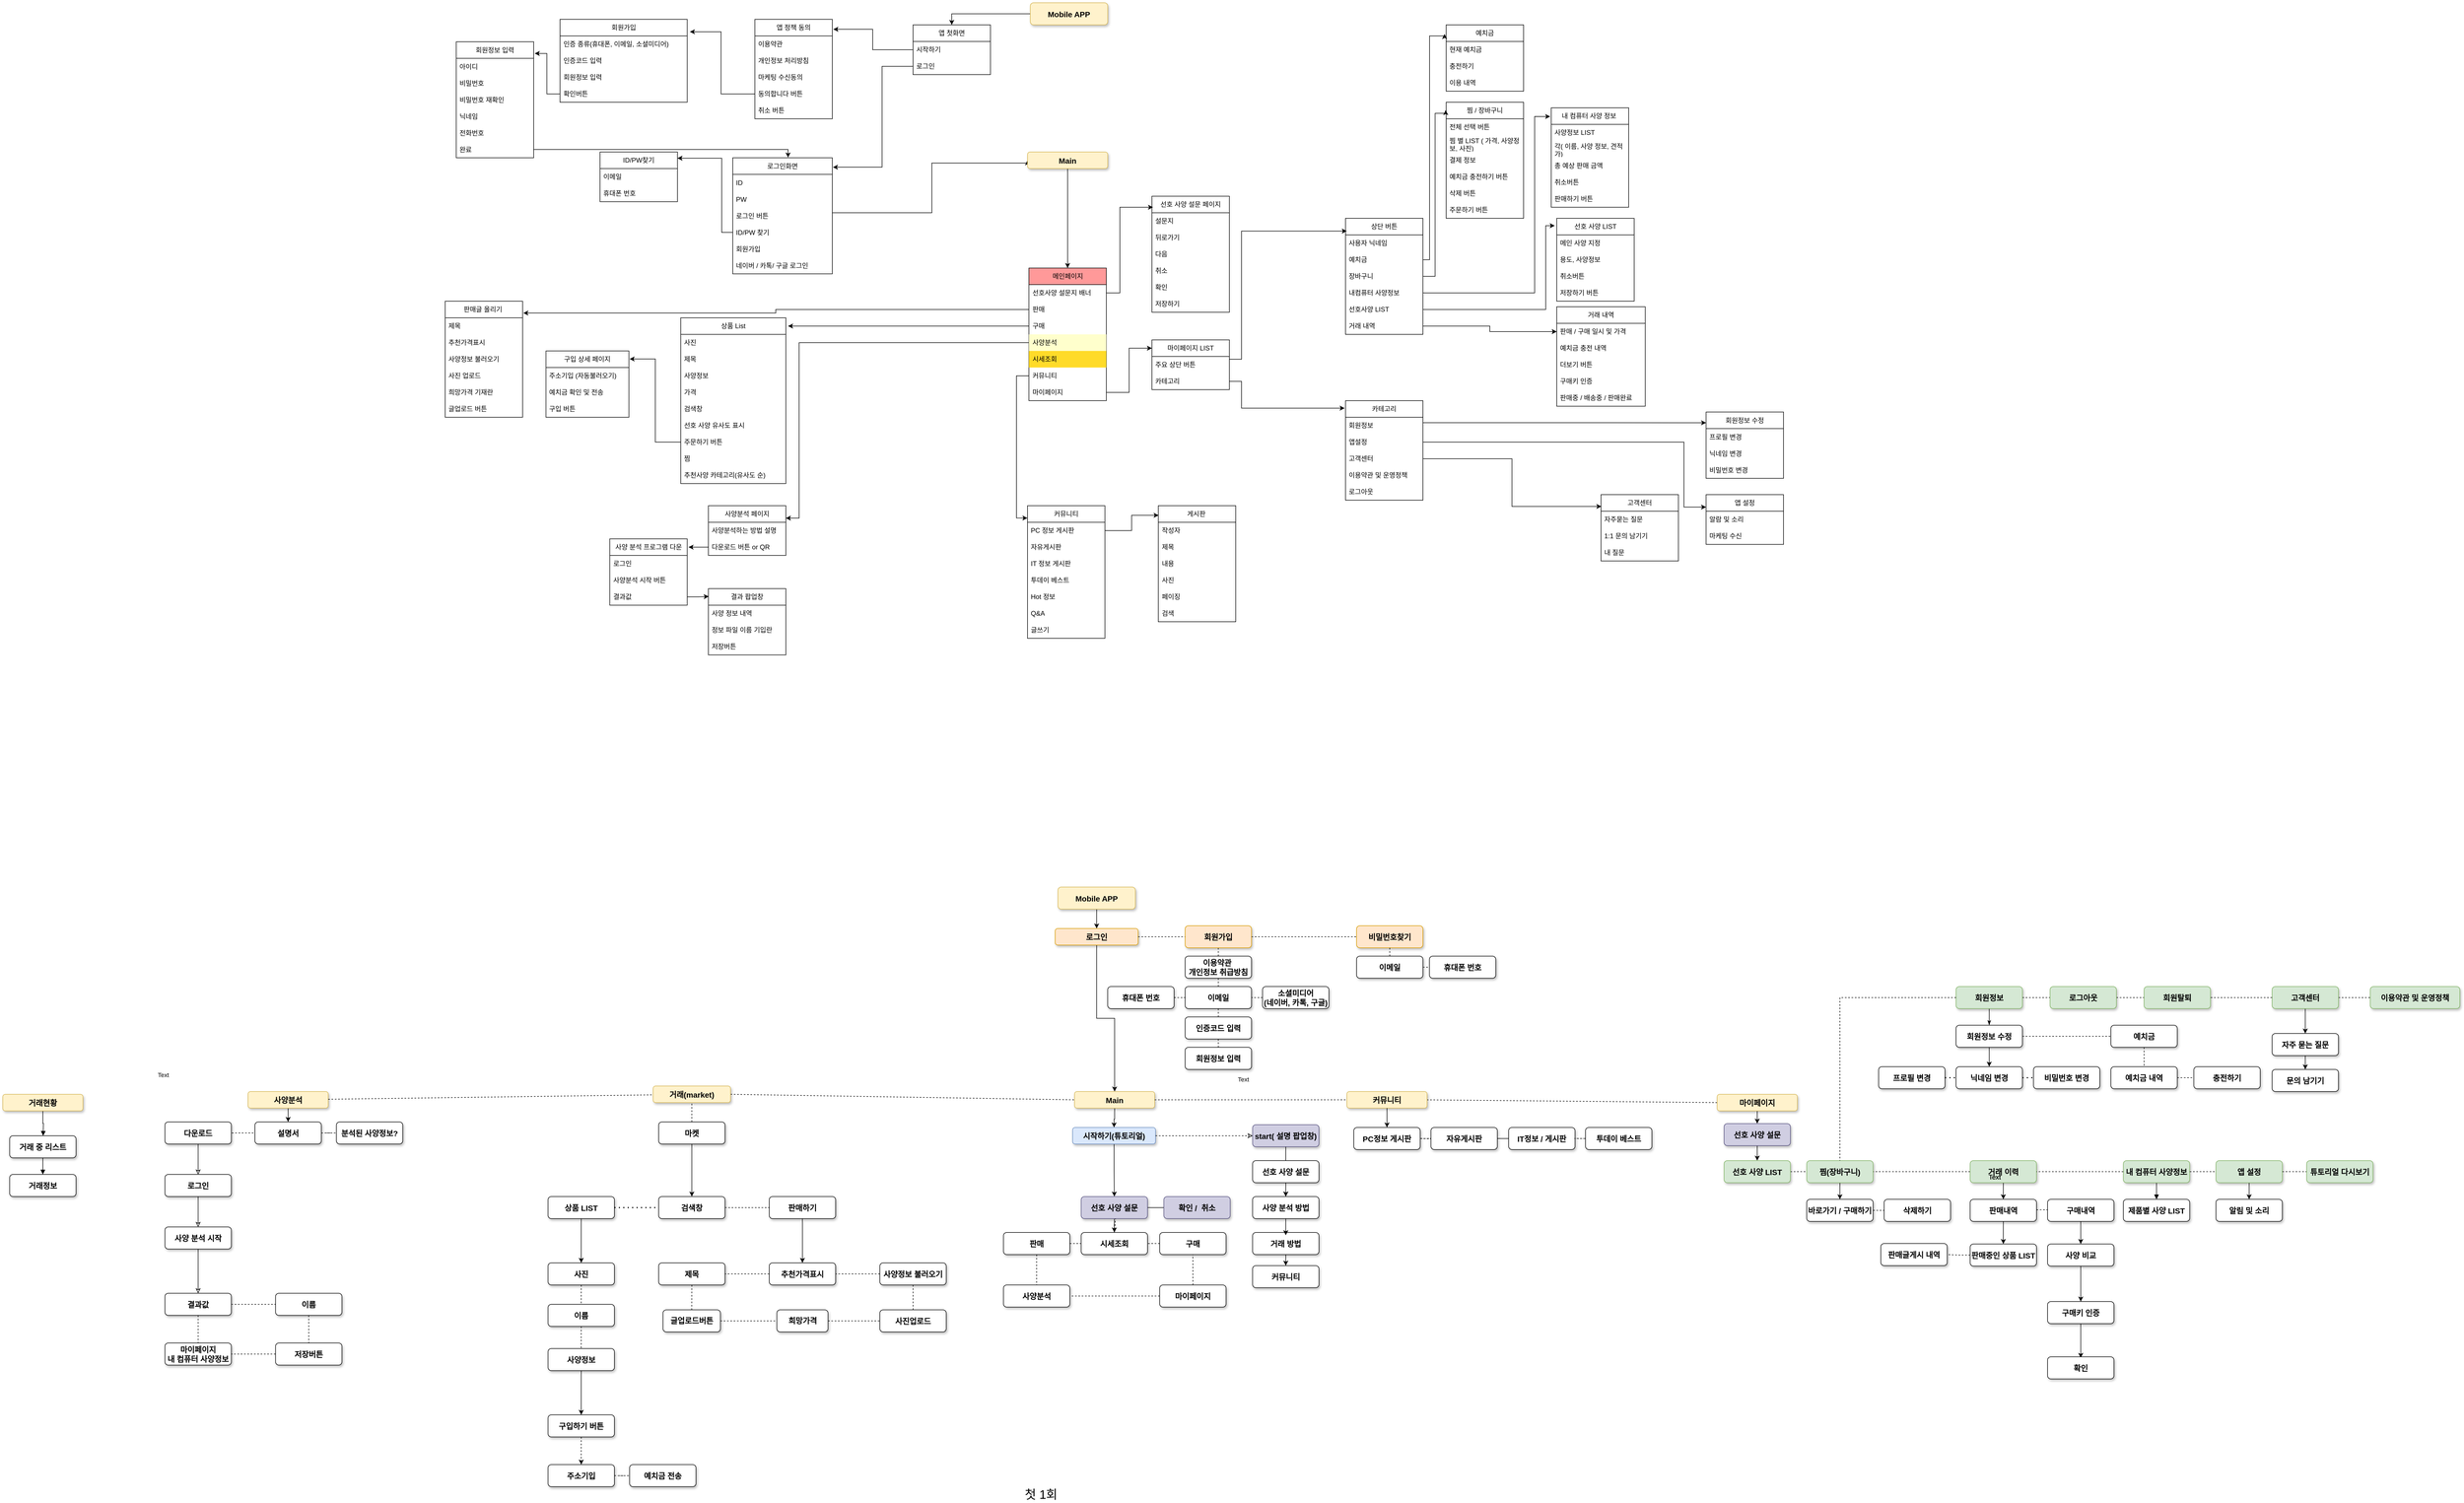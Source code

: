 <mxfile version="20.5.3" type="github">
  <diagram name="Page-1" id="97916047-d0de-89f5-080d-49f4d83e522f">
    <mxGraphModel dx="8436" dy="2122.5" grid="1" gridSize="10" guides="1" tooltips="1" connect="1" arrows="1" fold="1" page="1" pageScale="1.5" pageWidth="1169" pageHeight="827" background="none" math="0" shadow="0">
      <root>
        <mxCell id="0" />
        <mxCell id="1" parent="0" />
        <mxCell id="eFe6NXDTMwuamUTCRNsm-122" value="" style="elbow=vertical;strokeWidth=1;endArrow=none;endFill=0;fontStyle=1;dashed=1;entryX=0.966;entryY=0.5;entryDx=0;entryDy=0;exitX=0;exitY=0.5;exitDx=0;exitDy=0;entryPerimeter=0;" parent="1" source="eFe6NXDTMwuamUTCRNsm-106" target="eFe6NXDTMwuamUTCRNsm-108" edge="1">
          <mxGeometry x="-2822.5" y="1154.91" width="100" height="100" as="geometry">
            <mxPoint x="-3214.5" y="1210.0" as="sourcePoint" />
            <mxPoint x="-2969.5" y="1210.0" as="targetPoint" />
          </mxGeometry>
        </mxCell>
        <mxCell id="eFe6NXDTMwuamUTCRNsm-123" value="Text" style="edgeLabel;html=1;align=center;verticalAlign=middle;resizable=0;points=[];" parent="eFe6NXDTMwuamUTCRNsm-122" vertex="1" connectable="0">
          <mxGeometry relative="1" as="geometry">
            <mxPoint x="-593" y="-40" as="offset" />
          </mxGeometry>
        </mxCell>
        <mxCell id="XjYkyjgMCkCa7mMpTtTm-49" value="" style="edgeStyle=orthogonalEdgeStyle;rounded=0;orthogonalLoop=1;jettySize=auto;html=1;" parent="1" source="2" target="3" edge="1">
          <mxGeometry relative="1" as="geometry" />
        </mxCell>
        <mxCell id="2" value="Mobile APP" style="rounded=1;fillColor=#fff2cc;strokeColor=#d6b656;shadow=1;fontStyle=1;fontSize=14;" parent="1" vertex="1">
          <mxGeometry x="-3452" y="1480" width="140" height="40" as="geometry" />
        </mxCell>
        <mxCell id="XjYkyjgMCkCa7mMpTtTm-50" value="" style="edgeStyle=orthogonalEdgeStyle;rounded=0;orthogonalLoop=1;jettySize=auto;html=1;" parent="1" source="3" target="4" edge="1">
          <mxGeometry relative="1" as="geometry" />
        </mxCell>
        <mxCell id="3" value="로그인" style="rounded=1;shadow=1;fontStyle=1;fontSize=14;fillColor=#ffe6cc;strokeColor=#d79b00;" parent="1" vertex="1">
          <mxGeometry x="-3457" y="1555" width="150" height="30" as="geometry" />
        </mxCell>
        <mxCell id="XjYkyjgMCkCa7mMpTtTm-51" value="" style="edgeStyle=orthogonalEdgeStyle;rounded=0;orthogonalLoop=1;jettySize=auto;html=1;" parent="1" source="4" target="eFe6NXDTMwuamUTCRNsm-63" edge="1">
          <mxGeometry relative="1" as="geometry" />
        </mxCell>
        <mxCell id="4" value="Main" style="rounded=1;fillColor=#fff2cc;strokeColor=#d6b656;shadow=1;fontStyle=1;fontSize=14;" parent="1" vertex="1">
          <mxGeometry x="-3422" y="1850" width="145" height="30" as="geometry" />
        </mxCell>
        <mxCell id="33" value="" style="elbow=vertical;strokeWidth=1;endArrow=none;endFill=0;fontStyle=1;dashed=1;entryX=0;entryY=0.5;entryDx=0;entryDy=0;exitX=1;exitY=0.5;exitDx=0;exitDy=0;" parent="1" source="3" target="7" edge="1">
          <mxGeometry x="-3520" y="1560.5" width="100" height="100" as="geometry">
            <mxPoint x="-3232" y="1625" as="sourcePoint" />
            <mxPoint x="-3420" y="1560.5" as="targetPoint" />
          </mxGeometry>
        </mxCell>
        <mxCell id="eFe6NXDTMwuamUTCRNsm-90" value="" style="edgeStyle=none;rounded=0;orthogonalLoop=1;jettySize=auto;html=1;dashed=1;strokeWidth=1;endArrow=none;endFill=0;" parent="1" source="7" target="eFe6NXDTMwuamUTCRNsm-88" edge="1">
          <mxGeometry relative="1" as="geometry" />
        </mxCell>
        <mxCell id="7" value="회원가입" style="rounded=1;shadow=1;fontStyle=1;fontSize=14;fillColor=#ffe6cc;strokeColor=#d79b00;" parent="1" vertex="1">
          <mxGeometry x="-3222" y="1550" width="120" height="40" as="geometry" />
        </mxCell>
        <mxCell id="XjYkyjgMCkCa7mMpTtTm-52" value="" style="edgeStyle=orthogonalEdgeStyle;rounded=0;orthogonalLoop=1;jettySize=auto;html=1;" parent="1" source="eFe6NXDTMwuamUTCRNsm-63" target="eFe6NXDTMwuamUTCRNsm-124" edge="1">
          <mxGeometry relative="1" as="geometry" />
        </mxCell>
        <mxCell id="eFe6NXDTMwuamUTCRNsm-63" value="시작하기(튜토리얼)" style="rounded=1;shadow=1;fontStyle=1;fontSize=14;fillColor=#dae8fc;strokeColor=#6c8ebf;" parent="1" vertex="1">
          <mxGeometry x="-3425.5" y="1915" width="150" height="30" as="geometry" />
        </mxCell>
        <mxCell id="eFe6NXDTMwuamUTCRNsm-64" value="" style="elbow=vertical;strokeWidth=1;endArrow=classic;endFill=0;fontStyle=1;dashed=1;entryX=0;entryY=0.5;entryDx=0;entryDy=0;exitX=1;exitY=0.5;exitDx=0;exitDy=0;" parent="1" source="eFe6NXDTMwuamUTCRNsm-63" target="eFe6NXDTMwuamUTCRNsm-66" edge="1">
          <mxGeometry x="-3475.5" y="1800.5" width="100" height="100" as="geometry">
            <mxPoint x="-3262.5" y="1810" as="sourcePoint" />
            <mxPoint x="-3375.5" y="1800.5" as="targetPoint" />
          </mxGeometry>
        </mxCell>
        <mxCell id="XjYkyjgMCkCa7mMpTtTm-45" value="" style="edgeStyle=orthogonalEdgeStyle;rounded=0;orthogonalLoop=1;jettySize=auto;html=1;startArrow=none;" parent="1" source="eFe6NXDTMwuamUTCRNsm-67" target="eFe6NXDTMwuamUTCRNsm-114" edge="1">
          <mxGeometry relative="1" as="geometry" />
        </mxCell>
        <mxCell id="eFe6NXDTMwuamUTCRNsm-66" value="start( 설명 팝업창)" style="rounded=1;shadow=1;fontStyle=1;fontSize=14;fillColor=#d0cee2;strokeColor=#56517e;" parent="1" vertex="1">
          <mxGeometry x="-3100" y="1910" width="120" height="40" as="geometry" />
        </mxCell>
        <mxCell id="XjYkyjgMCkCa7mMpTtTm-44" value="" style="edgeStyle=orthogonalEdgeStyle;rounded=0;orthogonalLoop=1;jettySize=auto;html=1;" parent="1" source="eFe6NXDTMwuamUTCRNsm-67" target="eFe6NXDTMwuamUTCRNsm-114" edge="1">
          <mxGeometry relative="1" as="geometry" />
        </mxCell>
        <mxCell id="XjYkyjgMCkCa7mMpTtTm-40" value="" style="edgeStyle=orthogonalEdgeStyle;rounded=0;orthogonalLoop=1;jettySize=auto;html=1;" parent="1" source="eFe6NXDTMwuamUTCRNsm-68" target="eFe6NXDTMwuamUTCRNsm-69" edge="1">
          <mxGeometry relative="1" as="geometry" />
        </mxCell>
        <mxCell id="eFe6NXDTMwuamUTCRNsm-68" value="거래 방법" style="rounded=1;shadow=1;fontStyle=1;fontSize=14;" parent="1" vertex="1">
          <mxGeometry x="-3100" y="2105" width="120" height="40" as="geometry" />
        </mxCell>
        <mxCell id="eFe6NXDTMwuamUTCRNsm-69" value="커뮤니티" style="rounded=1;shadow=1;fontStyle=1;fontSize=14;" parent="1" vertex="1">
          <mxGeometry x="-3100" y="2165" width="120" height="40" as="geometry" />
        </mxCell>
        <mxCell id="eFe6NXDTMwuamUTCRNsm-75" value="이메일" style="rounded=1;shadow=1;fontStyle=1;fontSize=14;" parent="1" vertex="1">
          <mxGeometry x="-3222" y="1660" width="120" height="40" as="geometry" />
        </mxCell>
        <mxCell id="eFe6NXDTMwuamUTCRNsm-76" value="휴대폰 번호" style="rounded=1;shadow=1;fontStyle=1;fontSize=14;" parent="1" vertex="1">
          <mxGeometry x="-3362" y="1660" width="120" height="40" as="geometry" />
        </mxCell>
        <mxCell id="eFe6NXDTMwuamUTCRNsm-77" value="" style="edgeStyle=none;rounded=0;orthogonalLoop=1;jettySize=auto;html=1;dashed=1;strokeWidth=1;endArrow=none;endFill=0;entryX=1;entryY=0.5;entryDx=0;entryDy=0;" parent="1" source="eFe6NXDTMwuamUTCRNsm-78" target="eFe6NXDTMwuamUTCRNsm-75" edge="1">
          <mxGeometry relative="1" as="geometry" />
        </mxCell>
        <mxCell id="eFe6NXDTMwuamUTCRNsm-78" value="소셜미디어&#xa;(네이버, 카톡, 구글)" style="rounded=1;shadow=1;fontStyle=1;fontSize=14;" parent="1" vertex="1">
          <mxGeometry x="-3082" y="1660" width="120" height="40" as="geometry" />
        </mxCell>
        <mxCell id="eFe6NXDTMwuamUTCRNsm-80" value="" style="edgeStyle=none;rounded=0;orthogonalLoop=1;jettySize=auto;html=1;dashed=1;strokeWidth=1;endArrow=none;endFill=0;entryX=0;entryY=0.5;entryDx=0;entryDy=0;exitX=1;exitY=0.5;exitDx=0;exitDy=0;" parent="1" source="eFe6NXDTMwuamUTCRNsm-76" target="eFe6NXDTMwuamUTCRNsm-75" edge="1">
          <mxGeometry relative="1" as="geometry">
            <mxPoint x="-3382.55" y="1664.01" as="sourcePoint" />
            <mxPoint x="-3382" y="1630" as="targetPoint" />
            <Array as="points" />
          </mxGeometry>
        </mxCell>
        <mxCell id="eFe6NXDTMwuamUTCRNsm-83" value="" style="edgeStyle=none;rounded=0;orthogonalLoop=1;jettySize=auto;html=1;dashed=1;strokeWidth=1;endArrow=none;endFill=0;exitX=0.5;exitY=0;exitDx=0;exitDy=0;" parent="1" source="eFe6NXDTMwuamUTCRNsm-75" edge="1">
          <mxGeometry relative="1" as="geometry">
            <mxPoint x="-3162" y="1605" as="sourcePoint" />
            <mxPoint x="-3162" y="1625" as="targetPoint" />
            <Array as="points" />
          </mxGeometry>
        </mxCell>
        <mxCell id="eFe6NXDTMwuamUTCRNsm-84" value="" style="elbow=vertical;strokeWidth=1;endArrow=none;endFill=0;fontStyle=1;dashed=1;entryX=0;entryY=0.5;entryDx=0;entryDy=0;exitX=1;exitY=0.5;exitDx=0;exitDy=0;" parent="1" target="eFe6NXDTMwuamUTCRNsm-86" edge="1">
          <mxGeometry x="-3315" y="1560.5" width="100" height="100" as="geometry">
            <mxPoint x="-3102" y="1570" as="sourcePoint" />
            <mxPoint x="-3215" y="1560.5" as="targetPoint" />
          </mxGeometry>
        </mxCell>
        <mxCell id="eFe6NXDTMwuamUTCRNsm-85" value="첫 1회" style="edgeLabel;html=1;align=center;verticalAlign=middle;resizable=0;points=[];fontSize=22;" parent="eFe6NXDTMwuamUTCRNsm-84" vertex="1" connectable="0">
          <mxGeometry relative="1" as="geometry">
            <mxPoint x="-476" y="1010" as="offset" />
          </mxGeometry>
        </mxCell>
        <mxCell id="eFe6NXDTMwuamUTCRNsm-86" value="비밀번호찾기" style="rounded=1;shadow=1;fontStyle=1;fontSize=14;fillColor=#ffe6cc;strokeColor=#d79b00;" parent="1" vertex="1">
          <mxGeometry x="-2912" y="1550" width="120" height="40" as="geometry" />
        </mxCell>
        <mxCell id="eFe6NXDTMwuamUTCRNsm-88" value="이용약관 &#xa;개인정보 취급방침" style="rounded=1;shadow=1;fontStyle=1;fontSize=14;" parent="1" vertex="1">
          <mxGeometry x="-3222" y="1605" width="120" height="40" as="geometry" />
        </mxCell>
        <mxCell id="eFe6NXDTMwuamUTCRNsm-89" value="" style="edgeStyle=none;rounded=0;orthogonalLoop=1;jettySize=auto;html=1;dashed=1;strokeWidth=1;endArrow=none;endFill=0;exitX=0.5;exitY=0;exitDx=0;exitDy=0;" parent="1" source="eFe6NXDTMwuamUTCRNsm-88" edge="1">
          <mxGeometry relative="1" as="geometry">
            <mxPoint x="-3162" y="1590" as="sourcePoint" />
            <mxPoint x="-3162" y="1595" as="targetPoint" />
            <Array as="points" />
          </mxGeometry>
        </mxCell>
        <mxCell id="eFe6NXDTMwuamUTCRNsm-93" value="이메일" style="rounded=1;shadow=1;fontStyle=1;fontSize=14;" parent="1" vertex="1">
          <mxGeometry x="-2912" y="1605" width="120" height="40" as="geometry" />
        </mxCell>
        <mxCell id="eFe6NXDTMwuamUTCRNsm-94" value="휴대폰 번호" style="rounded=1;shadow=1;fontStyle=1;fontSize=14;" parent="1" vertex="1">
          <mxGeometry x="-2780.25" y="1605" width="120" height="40" as="geometry" />
        </mxCell>
        <mxCell id="eFe6NXDTMwuamUTCRNsm-96" value="" style="edgeStyle=none;rounded=0;orthogonalLoop=1;jettySize=auto;html=1;dashed=1;strokeWidth=1;endArrow=none;endFill=0;exitX=0.5;exitY=0;exitDx=0;exitDy=0;entryX=0.5;entryY=1;entryDx=0;entryDy=0;" parent="1" source="eFe6NXDTMwuamUTCRNsm-93" target="eFe6NXDTMwuamUTCRNsm-86" edge="1">
          <mxGeometry relative="1" as="geometry">
            <mxPoint x="-3047" y="1670" as="sourcePoint" />
            <mxPoint x="-3047" y="1635" as="targetPoint" />
            <Array as="points" />
          </mxGeometry>
        </mxCell>
        <mxCell id="eFe6NXDTMwuamUTCRNsm-97" value="인증코드 입력" style="rounded=1;shadow=1;fontStyle=1;fontSize=14;" parent="1" vertex="1">
          <mxGeometry x="-3222" y="1715" width="120" height="40" as="geometry" />
        </mxCell>
        <mxCell id="eFe6NXDTMwuamUTCRNsm-100" value="회원정보 입력" style="rounded=1;shadow=1;fontStyle=1;fontSize=14;" parent="1" vertex="1">
          <mxGeometry x="-3222" y="1770" width="120" height="40" as="geometry" />
        </mxCell>
        <mxCell id="eFe6NXDTMwuamUTCRNsm-101" value="" style="edgeStyle=none;rounded=0;orthogonalLoop=1;jettySize=auto;html=1;dashed=1;strokeWidth=1;endArrow=none;endFill=0;entryX=0.5;entryY=1;entryDx=0;entryDy=0;exitX=0.5;exitY=0;exitDx=0;exitDy=0;" parent="1" source="eFe6NXDTMwuamUTCRNsm-100" edge="1">
          <mxGeometry relative="1" as="geometry">
            <mxPoint x="-3382.55" y="1719.01" as="sourcePoint" />
            <mxPoint x="-3162" y="1755" as="targetPoint" />
            <Array as="points" />
          </mxGeometry>
        </mxCell>
        <mxCell id="eFe6NXDTMwuamUTCRNsm-103" value="" style="edgeStyle=none;rounded=0;orthogonalLoop=1;jettySize=auto;html=1;dashed=1;strokeWidth=1;endArrow=none;endFill=0;exitX=0.5;exitY=0;exitDx=0;exitDy=0;entryX=0.5;entryY=1;entryDx=0;entryDy=0;" parent="1" source="eFe6NXDTMwuamUTCRNsm-97" target="eFe6NXDTMwuamUTCRNsm-75" edge="1">
          <mxGeometry relative="1" as="geometry">
            <mxPoint x="-3082" y="1755" as="sourcePoint" />
            <mxPoint x="-3002" y="1755" as="targetPoint" />
            <Array as="points" />
          </mxGeometry>
        </mxCell>
        <mxCell id="eFe6NXDTMwuamUTCRNsm-104" value="" style="edgeStyle=none;rounded=0;orthogonalLoop=1;jettySize=auto;html=1;dashed=1;strokeWidth=1;endArrow=none;endFill=0;exitX=1;exitY=0.5;exitDx=0;exitDy=0;entryX=0;entryY=0.5;entryDx=0;entryDy=0;" parent="1" source="eFe6NXDTMwuamUTCRNsm-93" target="eFe6NXDTMwuamUTCRNsm-94" edge="1">
          <mxGeometry relative="1" as="geometry">
            <mxPoint x="-2842.0" y="1615" as="sourcePoint" />
            <mxPoint x="-2842.0" y="1600" as="targetPoint" />
            <Array as="points" />
          </mxGeometry>
        </mxCell>
        <mxCell id="XjYkyjgMCkCa7mMpTtTm-55" value="" style="edgeStyle=orthogonalEdgeStyle;rounded=0;orthogonalLoop=1;jettySize=auto;html=1;entryX=0.5;entryY=0;entryDx=0;entryDy=0;" parent="1" source="eFe6NXDTMwuamUTCRNsm-106" target="eFe6NXDTMwuamUTCRNsm-133" edge="1">
          <mxGeometry relative="1" as="geometry" />
        </mxCell>
        <mxCell id="eFe6NXDTMwuamUTCRNsm-106" value="마이페이지" style="rounded=1;fillColor=#fff2cc;strokeColor=#d6b656;shadow=1;fontStyle=1;fontSize=14;" parent="1" vertex="1">
          <mxGeometry x="-2260" y="1855" width="145" height="30" as="geometry" />
        </mxCell>
        <mxCell id="XjYkyjgMCkCa7mMpTtTm-47" value="" style="edgeStyle=orthogonalEdgeStyle;rounded=0;orthogonalLoop=1;jettySize=auto;html=1;" parent="1" source="eFe6NXDTMwuamUTCRNsm-107" target="eFe6NXDTMwuamUTCRNsm-157" edge="1">
          <mxGeometry relative="1" as="geometry" />
        </mxCell>
        <mxCell id="eFe6NXDTMwuamUTCRNsm-107" value="사양분석" style="rounded=1;fillColor=#fff2cc;strokeColor=#d6b656;shadow=1;fontStyle=1;fontSize=14;" parent="1" vertex="1">
          <mxGeometry x="-4916.5" y="1850" width="145" height="30" as="geometry" />
        </mxCell>
        <mxCell id="eFe6NXDTMwuamUTCRNsm-108" value="커뮤니티" style="rounded=1;fillColor=#fff2cc;strokeColor=#d6b656;shadow=1;fontStyle=1;fontSize=14;" parent="1" vertex="1">
          <mxGeometry x="-2929.5" y="1850" width="145" height="30" as="geometry" />
        </mxCell>
        <mxCell id="XjYkyjgMCkCa7mMpTtTm-43" value="" style="edgeStyle=orthogonalEdgeStyle;rounded=0;orthogonalLoop=1;jettySize=auto;html=1;entryX=0.5;entryY=0.125;entryDx=0;entryDy=0;entryPerimeter=0;" parent="1" source="eFe6NXDTMwuamUTCRNsm-114" target="eFe6NXDTMwuamUTCRNsm-68" edge="1">
          <mxGeometry relative="1" as="geometry">
            <mxPoint x="-3040" y="2095" as="targetPoint" />
          </mxGeometry>
        </mxCell>
        <mxCell id="eFe6NXDTMwuamUTCRNsm-114" value="사양 분석 방법" style="rounded=1;shadow=1;fontStyle=1;fontSize=14;" parent="1" vertex="1">
          <mxGeometry x="-3100" y="2040" width="120" height="40" as="geometry" />
        </mxCell>
        <mxCell id="eFe6NXDTMwuamUTCRNsm-116" value="" style="elbow=vertical;strokeWidth=1;endArrow=none;endFill=0;fontStyle=1;dashed=1;" parent="1" source="eFe6NXDTMwuamUTCRNsm-107" target="eFe6NXDTMwuamUTCRNsm-105" edge="1">
          <mxGeometry x="-3962" y="1810.5" width="100" height="100" as="geometry">
            <mxPoint x="-4346.5" y="1865" as="sourcePoint" />
            <mxPoint x="-4206.5" y="1865.0" as="targetPoint" />
          </mxGeometry>
        </mxCell>
        <mxCell id="eFe6NXDTMwuamUTCRNsm-117" value="Text" style="edgeLabel;html=1;align=center;verticalAlign=middle;resizable=0;points=[];" parent="eFe6NXDTMwuamUTCRNsm-116" vertex="1" connectable="0">
          <mxGeometry relative="1" as="geometry">
            <mxPoint x="-593" y="-40" as="offset" />
          </mxGeometry>
        </mxCell>
        <mxCell id="eFe6NXDTMwuamUTCRNsm-118" value="" style="elbow=vertical;strokeWidth=1;endArrow=none;endFill=0;fontStyle=1;dashed=1;exitX=1;exitY=0.5;exitDx=0;exitDy=0;entryX=0;entryY=0.5;entryDx=0;entryDy=0;" parent="1" source="eFe6NXDTMwuamUTCRNsm-105" target="4" edge="1">
          <mxGeometry x="-3180.5" y="1809.91" width="100" height="100" as="geometry">
            <mxPoint x="-3565" y="1864.41" as="sourcePoint" />
            <mxPoint x="-3410" y="1855" as="targetPoint" />
            <Array as="points" />
          </mxGeometry>
        </mxCell>
        <mxCell id="eFe6NXDTMwuamUTCRNsm-120" value="" style="elbow=vertical;strokeWidth=1;endArrow=none;endFill=0;fontStyle=1;dashed=1;entryX=0;entryY=0.5;entryDx=0;entryDy=0;" parent="1" source="4" target="eFe6NXDTMwuamUTCRNsm-108" edge="1">
          <mxGeometry x="-2883" y="1809.91" width="100" height="100" as="geometry">
            <mxPoint x="-3270" y="1865" as="sourcePoint" />
            <mxPoint x="-3127.5" y="1864.41" as="targetPoint" />
          </mxGeometry>
        </mxCell>
        <mxCell id="rimcrX7OqDLzWgMT_Scs-69" value="" style="edgeStyle=orthogonalEdgeStyle;rounded=0;orthogonalLoop=1;jettySize=auto;html=1;endArrow=none;endFill=0;" parent="1" source="eFe6NXDTMwuamUTCRNsm-124" target="rimcrX7OqDLzWgMT_Scs-68" edge="1">
          <mxGeometry relative="1" as="geometry" />
        </mxCell>
        <mxCell id="XjYkyjgMCkCa7mMpTtTm-53" value="" style="edgeStyle=orthogonalEdgeStyle;rounded=0;orthogonalLoop=1;jettySize=auto;html=1;" parent="1" source="eFe6NXDTMwuamUTCRNsm-124" target="eFe6NXDTMwuamUTCRNsm-131" edge="1">
          <mxGeometry relative="1" as="geometry" />
        </mxCell>
        <mxCell id="eFe6NXDTMwuamUTCRNsm-124" value="선호 사양 설문" style="rounded=1;shadow=1;fontStyle=1;fontSize=14;fillColor=#d0cee2;strokeColor=#56517e;" parent="1" vertex="1">
          <mxGeometry x="-3410" y="2040" width="120" height="40" as="geometry" />
        </mxCell>
        <mxCell id="eFe6NXDTMwuamUTCRNsm-125" value="" style="edgeStyle=none;rounded=0;orthogonalLoop=1;jettySize=auto;html=1;dashed=1;strokeWidth=1;endArrow=none;endFill=0;exitX=0;exitY=0.5;exitDx=0;exitDy=0;" parent="1" source="eFe6NXDTMwuamUTCRNsm-126" target="eFe6NXDTMwuamUTCRNsm-131" edge="1">
          <mxGeometry relative="1" as="geometry">
            <mxPoint x="-3348" y="2145" as="targetPoint" />
          </mxGeometry>
        </mxCell>
        <mxCell id="eFe6NXDTMwuamUTCRNsm-126" value="구매" style="rounded=1;shadow=1;fontStyle=1;fontSize=14;" parent="1" vertex="1">
          <mxGeometry x="-3268" y="2105" width="120" height="40" as="geometry" />
        </mxCell>
        <mxCell id="URNRII1w7KCXuAZZDhyS-84" value="" style="edgeStyle=orthogonalEdgeStyle;rounded=0;orthogonalLoop=1;jettySize=auto;html=1;dashed=1;endArrow=none;endFill=0;" parent="1" source="eFe6NXDTMwuamUTCRNsm-127" target="URNRII1w7KCXuAZZDhyS-83" edge="1">
          <mxGeometry relative="1" as="geometry" />
        </mxCell>
        <mxCell id="eFe6NXDTMwuamUTCRNsm-127" value="판매" style="rounded=1;shadow=1;fontStyle=1;fontSize=14;" parent="1" vertex="1">
          <mxGeometry x="-3550.5" y="2105" width="120" height="40" as="geometry" />
        </mxCell>
        <mxCell id="eFe6NXDTMwuamUTCRNsm-131" value="시세조회" style="rounded=1;shadow=1;fontStyle=1;fontSize=14;" parent="1" vertex="1">
          <mxGeometry x="-3410" y="2105" width="120" height="40" as="geometry" />
        </mxCell>
        <mxCell id="eFe6NXDTMwuamUTCRNsm-132" value="" style="edgeStyle=none;rounded=0;orthogonalLoop=1;jettySize=auto;html=1;dashed=1;strokeWidth=1;endArrow=none;endFill=0;entryX=0.5;entryY=1;entryDx=0;entryDy=0;exitX=0.5;exitY=0;exitDx=0;exitDy=0;" parent="1" source="eFe6NXDTMwuamUTCRNsm-131" edge="1">
          <mxGeometry relative="1" as="geometry">
            <mxPoint x="-3568.55" y="2054.01" as="sourcePoint" />
            <mxPoint x="-3348" y="2080" as="targetPoint" />
            <Array as="points" />
          </mxGeometry>
        </mxCell>
        <mxCell id="XjYkyjgMCkCa7mMpTtTm-56" value="" style="edgeStyle=orthogonalEdgeStyle;rounded=0;orthogonalLoop=1;jettySize=auto;html=1;" parent="1" source="eFe6NXDTMwuamUTCRNsm-133" target="eFe6NXDTMwuamUTCRNsm-221" edge="1">
          <mxGeometry relative="1" as="geometry" />
        </mxCell>
        <mxCell id="eFe6NXDTMwuamUTCRNsm-133" value="선호 사양 설문" style="rounded=1;shadow=1;fontStyle=1;fontSize=14;fillColor=#d0cee2;strokeColor=#56517e;" parent="1" vertex="1">
          <mxGeometry x="-2247.5" y="1908" width="120" height="40" as="geometry" />
        </mxCell>
        <mxCell id="eFe6NXDTMwuamUTCRNsm-134" value="" style="edgeStyle=none;rounded=0;orthogonalLoop=1;jettySize=auto;html=1;dashed=1;strokeWidth=1;endArrow=none;endFill=0;entryX=1;entryY=0.5;entryDx=0;entryDy=0;" parent="1" source="eFe6NXDTMwuamUTCRNsm-135" target="eFe6NXDTMwuamUTCRNsm-140" edge="1">
          <mxGeometry relative="1" as="geometry">
            <mxPoint x="-2270" y="2015.0" as="targetPoint" />
          </mxGeometry>
        </mxCell>
        <mxCell id="XjYkyjgMCkCa7mMpTtTm-63" value="" style="edgeStyle=orthogonalEdgeStyle;rounded=0;orthogonalLoop=1;jettySize=auto;html=1;" parent="1" source="eFe6NXDTMwuamUTCRNsm-135" target="eFe6NXDTMwuamUTCRNsm-142" edge="1">
          <mxGeometry relative="1" as="geometry" />
        </mxCell>
        <mxCell id="eFe6NXDTMwuamUTCRNsm-135" value="거래 이력" style="rounded=1;shadow=1;fontStyle=1;fontSize=14;fillColor=#d5e8d4;strokeColor=#82b366;" parent="1" vertex="1">
          <mxGeometry x="-1802.5" y="1975" width="120" height="40" as="geometry" />
        </mxCell>
        <mxCell id="r77UMJ5Ng2X09h00kHRx-50" style="edgeStyle=orthogonalEdgeStyle;rounded=0;orthogonalLoop=1;jettySize=auto;html=1;exitX=0.5;exitY=1;exitDx=0;exitDy=0;entryX=0.5;entryY=0;entryDx=0;entryDy=0;endArrow=classicThin;endFill=1;" parent="1" source="eFe6NXDTMwuamUTCRNsm-136" target="URNRII1w7KCXuAZZDhyS-33" edge="1">
          <mxGeometry relative="1" as="geometry" />
        </mxCell>
        <mxCell id="r77UMJ5Ng2X09h00kHRx-53" value="" style="edgeStyle=orthogonalEdgeStyle;rounded=0;orthogonalLoop=1;jettySize=auto;html=1;endArrow=none;endFill=0;dashed=1;" parent="1" source="eFe6NXDTMwuamUTCRNsm-136" target="URNRII1w7KCXuAZZDhyS-42" edge="1">
          <mxGeometry relative="1" as="geometry" />
        </mxCell>
        <mxCell id="eFe6NXDTMwuamUTCRNsm-136" value="회원정보" style="rounded=1;shadow=1;fontStyle=1;fontSize=14;fillColor=#d5e8d4;strokeColor=#82b366;" parent="1" vertex="1">
          <mxGeometry x="-1828" y="1660" width="120" height="40" as="geometry" />
        </mxCell>
        <mxCell id="XjYkyjgMCkCa7mMpTtTm-57" value="" style="edgeStyle=orthogonalEdgeStyle;rounded=0;orthogonalLoop=1;jettySize=auto;html=1;" parent="1" source="eFe6NXDTMwuamUTCRNsm-140" target="eFe6NXDTMwuamUTCRNsm-217" edge="1">
          <mxGeometry relative="1" as="geometry" />
        </mxCell>
        <mxCell id="eFe6NXDTMwuamUTCRNsm-140" value="찜(장바구니)" style="rounded=1;shadow=1;fontStyle=1;fontSize=14;fillColor=#d5e8d4;strokeColor=#82b366;" parent="1" vertex="1">
          <mxGeometry x="-2098" y="1975" width="120" height="40" as="geometry" />
        </mxCell>
        <mxCell id="XjYkyjgMCkCa7mMpTtTm-59" value="" style="edgeStyle=orthogonalEdgeStyle;rounded=0;orthogonalLoop=1;jettySize=auto;html=1;" parent="1" source="eFe6NXDTMwuamUTCRNsm-142" target="rimcrX7OqDLzWgMT_Scs-76" edge="1">
          <mxGeometry relative="1" as="geometry" />
        </mxCell>
        <mxCell id="eFe6NXDTMwuamUTCRNsm-142" value="판매내역" style="rounded=1;shadow=1;fontStyle=1;fontSize=14;" parent="1" vertex="1">
          <mxGeometry x="-1802.5" y="2045" width="120" height="40" as="geometry" />
        </mxCell>
        <mxCell id="XjYkyjgMCkCa7mMpTtTm-60" value="" style="edgeStyle=orthogonalEdgeStyle;rounded=0;orthogonalLoop=1;jettySize=auto;html=1;" parent="1" source="eFe6NXDTMwuamUTCRNsm-145" target="rimcrX7OqDLzWgMT_Scs-70" edge="1">
          <mxGeometry relative="1" as="geometry" />
        </mxCell>
        <mxCell id="eFe6NXDTMwuamUTCRNsm-145" value="구매내역" style="rounded=1;shadow=1;fontStyle=1;fontSize=14;" parent="1" vertex="1">
          <mxGeometry x="-1662.5" y="2045" width="120" height="40" as="geometry" />
        </mxCell>
        <mxCell id="eFe6NXDTMwuamUTCRNsm-146" value="" style="elbow=vertical;strokeWidth=1;endArrow=none;endFill=0;fontStyle=1;dashed=1;entryX=0;entryY=0.5;entryDx=0;entryDy=0;exitX=1;exitY=0.5;exitDx=0;exitDy=0;" parent="1" edge="1">
          <mxGeometry x="-2408" y="1599.5" width="100" height="100" as="geometry">
            <mxPoint x="-1682.5" y="2064" as="sourcePoint" />
            <mxPoint x="-1662.5" y="2064" as="targetPoint" />
          </mxGeometry>
        </mxCell>
        <mxCell id="eFe6NXDTMwuamUTCRNsm-148" value="판매글게시 내역" style="rounded=1;shadow=1;fontStyle=1;fontSize=14;" parent="1" vertex="1">
          <mxGeometry x="-1964" y="2125" width="120" height="40" as="geometry" />
        </mxCell>
        <mxCell id="rimcrX7OqDLzWgMT_Scs-63" value="" style="edgeStyle=orthogonalEdgeStyle;rounded=0;orthogonalLoop=1;jettySize=auto;html=1;endArrow=block;endFill=1;" parent="1" source="eFe6NXDTMwuamUTCRNsm-155" target="rimcrX7OqDLzWgMT_Scs-62" edge="1">
          <mxGeometry relative="1" as="geometry" />
        </mxCell>
        <mxCell id="eFe6NXDTMwuamUTCRNsm-155" value="내 컴퓨터 사양정보" style="rounded=1;shadow=1;fontStyle=1;fontSize=14;fillColor=#d5e8d4;strokeColor=#82b366;" parent="1" vertex="1">
          <mxGeometry x="-1525.5" y="1975" width="120" height="40" as="geometry" />
        </mxCell>
        <mxCell id="eFe6NXDTMwuamUTCRNsm-156" value="" style="edgeStyle=none;rounded=0;orthogonalLoop=1;jettySize=auto;html=1;dashed=1;strokeWidth=1;endArrow=none;endFill=0;exitX=0;exitY=0.5;exitDx=0;exitDy=0;entryX=1;entryY=0.5;entryDx=0;entryDy=0;" parent="1" source="eFe6NXDTMwuamUTCRNsm-155" target="eFe6NXDTMwuamUTCRNsm-135" edge="1">
          <mxGeometry relative="1" as="geometry">
            <mxPoint x="-1682.5" y="1935" as="targetPoint" />
            <mxPoint x="-1532.5" y="1935" as="sourcePoint" />
          </mxGeometry>
        </mxCell>
        <mxCell id="URNRII1w7KCXuAZZDhyS-81" value="" style="edgeStyle=orthogonalEdgeStyle;rounded=0;orthogonalLoop=1;jettySize=auto;html=1;dashed=1;endArrow=none;endFill=0;" parent="1" source="eFe6NXDTMwuamUTCRNsm-157" target="URNRII1w7KCXuAZZDhyS-80" edge="1">
          <mxGeometry relative="1" as="geometry" />
        </mxCell>
        <mxCell id="eFe6NXDTMwuamUTCRNsm-157" value="설명서" style="rounded=1;shadow=1;fontStyle=1;fontSize=14;" parent="1" vertex="1">
          <mxGeometry x="-4904" y="1905" width="120" height="40" as="geometry" />
        </mxCell>
        <mxCell id="eFe6NXDTMwuamUTCRNsm-158" value="" style="edgeStyle=none;rounded=0;orthogonalLoop=1;jettySize=auto;html=1;dashed=1;strokeWidth=1;endArrow=none;endFill=0;entryX=0;entryY=0.5;entryDx=0;entryDy=0;" parent="1" target="eFe6NXDTMwuamUTCRNsm-159" edge="1">
          <mxGeometry relative="1" as="geometry">
            <mxPoint x="-4906.72" y="1925" as="sourcePoint" />
            <mxPoint x="-4844" y="1885.0" as="targetPoint" />
            <Array as="points" />
          </mxGeometry>
        </mxCell>
        <mxCell id="rimcrX7OqDLzWgMT_Scs-48" value="" style="edgeStyle=orthogonalEdgeStyle;rounded=0;orthogonalLoop=1;jettySize=auto;html=1;endArrow=classic;endFill=0;" parent="1" source="eFe6NXDTMwuamUTCRNsm-159" target="rimcrX7OqDLzWgMT_Scs-47" edge="1">
          <mxGeometry relative="1" as="geometry" />
        </mxCell>
        <mxCell id="eFe6NXDTMwuamUTCRNsm-159" value="다운로드" style="rounded=1;shadow=1;fontStyle=1;fontSize=14;" parent="1" vertex="1">
          <mxGeometry x="-5066.72" y="1905" width="120" height="40" as="geometry" />
        </mxCell>
        <mxCell id="eFe6NXDTMwuamUTCRNsm-161" value="" style="elbow=vertical;strokeWidth=1;endArrow=none;endFill=0;fontStyle=1;dashed=1;entryX=0.5;entryY=1;entryDx=0;entryDy=0;exitX=0.5;exitY=0;exitDx=0;exitDy=0;" parent="1" source="eFe6NXDTMwuamUTCRNsm-163" target="eFe6NXDTMwuamUTCRNsm-105" edge="1">
          <mxGeometry x="-4112" y="1820.5" width="100" height="100" as="geometry">
            <mxPoint x="-4116.5" y="1900" as="sourcePoint" />
            <mxPoint x="-4176.5" y="1875.0" as="targetPoint" />
          </mxGeometry>
        </mxCell>
        <mxCell id="a7F1Hl_PlcMjDDjZayLa-35" value="" style="edgeStyle=orthogonalEdgeStyle;rounded=0;orthogonalLoop=1;jettySize=auto;html=1;" parent="1" source="eFe6NXDTMwuamUTCRNsm-163" target="a7F1Hl_PlcMjDDjZayLa-34" edge="1">
          <mxGeometry relative="1" as="geometry" />
        </mxCell>
        <mxCell id="eFe6NXDTMwuamUTCRNsm-163" value="마켓" style="rounded=1;shadow=1;fontStyle=1;fontSize=14;" parent="1" vertex="1">
          <mxGeometry x="-4174" y="1905" width="120" height="40" as="geometry" />
        </mxCell>
        <mxCell id="eFe6NXDTMwuamUTCRNsm-169" value="" style="edgeStyle=none;rounded=0;orthogonalLoop=1;jettySize=auto;html=1;dashed=1;strokeWidth=1;endArrow=none;endFill=0;entryX=0;entryY=0.5;entryDx=0;entryDy=0;exitX=1;exitY=0.5;exitDx=0;exitDy=0;" parent="1" source="a7F1Hl_PlcMjDDjZayLa-34" target="a7F1Hl_PlcMjDDjZayLa-36" edge="1">
          <mxGeometry relative="1" as="geometry">
            <mxPoint x="-4054" y="1995" as="sourcePoint" />
            <mxPoint x="-4116.5" y="1960.0" as="targetPoint" />
            <Array as="points" />
          </mxGeometry>
        </mxCell>
        <mxCell id="eFe6NXDTMwuamUTCRNsm-178" value="" style="edgeStyle=none;rounded=0;orthogonalLoop=1;jettySize=auto;html=1;dashed=1;strokeWidth=1;endArrow=none;endFill=0;entryX=0.5;entryY=0;entryDx=0;entryDy=0;exitX=0.5;exitY=1;exitDx=0;exitDy=0;" parent="1" source="a7F1Hl_PlcMjDDjZayLa-60" target="a7F1Hl_PlcMjDDjZayLa-57" edge="1">
          <mxGeometry relative="1" as="geometry">
            <mxPoint x="-4229.776" y="2285" as="targetPoint" />
          </mxGeometry>
        </mxCell>
        <mxCell id="eFe6NXDTMwuamUTCRNsm-184" value="" style="edgeStyle=none;rounded=0;orthogonalLoop=1;jettySize=auto;html=1;dashed=1;strokeWidth=1;endArrow=none;endFill=0;" parent="1" edge="1">
          <mxGeometry relative="1" as="geometry">
            <mxPoint x="-3964.22" y="2460" as="targetPoint" />
            <mxPoint x="-3964.22" y="2460" as="sourcePoint" />
          </mxGeometry>
        </mxCell>
        <mxCell id="eFe6NXDTMwuamUTCRNsm-179" value="" style="edgeStyle=none;rounded=0;orthogonalLoop=1;jettySize=auto;html=1;dashed=1;strokeWidth=1;endArrow=none;endFill=0;entryX=1;entryY=0.5;entryDx=0;entryDy=0;exitX=0;exitY=0.5;exitDx=0;exitDy=0;" parent="1" source="a7F1Hl_PlcMjDDjZayLa-52" target="a7F1Hl_PlcMjDDjZayLa-55" edge="1">
          <mxGeometry relative="1" as="geometry">
            <mxPoint x="-3936.5" y="2295" as="sourcePoint" />
            <mxPoint x="-3936.5" y="2320" as="targetPoint" />
            <Array as="points" />
          </mxGeometry>
        </mxCell>
        <mxCell id="eFe6NXDTMwuamUTCRNsm-183" value="" style="edgeStyle=none;rounded=0;orthogonalLoop=1;jettySize=auto;html=1;dashed=1;strokeWidth=1;endArrow=none;endFill=0;exitX=1;exitY=0.5;exitDx=0;exitDy=0;" parent="1" source="eFe6NXDTMwuamUTCRNsm-186" target="eFe6NXDTMwuamUTCRNsm-182" edge="1">
          <mxGeometry relative="1" as="geometry">
            <mxPoint x="-3966.72" y="2504.05" as="sourcePoint" />
          </mxGeometry>
        </mxCell>
        <mxCell id="eFe6NXDTMwuamUTCRNsm-187" value="" style="edgeStyle=none;rounded=0;orthogonalLoop=1;jettySize=auto;html=1;dashed=1;strokeWidth=1;endArrow=none;endFill=0;exitX=0.5;exitY=1;exitDx=0;exitDy=0;" parent="1" source="a7F1Hl_PlcMjDDjZayLa-55" target="eFe6NXDTMwuamUTCRNsm-186" edge="1">
          <mxGeometry relative="1" as="geometry" />
        </mxCell>
        <mxCell id="eFe6NXDTMwuamUTCRNsm-182" value="희망가격" style="whiteSpace=wrap;html=1;fontSize=14;rounded=1;shadow=1;fontStyle=1;" parent="1" vertex="1">
          <mxGeometry x="-3960.25" y="2245" width="92.5" height="40" as="geometry" />
        </mxCell>
        <mxCell id="eFe6NXDTMwuamUTCRNsm-186" value="글업로드버튼" style="whiteSpace=wrap;html=1;fontSize=14;rounded=1;shadow=1;fontStyle=1;" parent="1" vertex="1">
          <mxGeometry x="-4166.09" y="2245" width="103.75" height="40" as="geometry" />
        </mxCell>
        <mxCell id="a7F1Hl_PlcMjDDjZayLa-66" value="" style="edgeStyle=none;rounded=0;orthogonalLoop=1;jettySize=auto;html=1;" parent="1" edge="1">
          <mxGeometry relative="1" as="geometry">
            <mxPoint x="-3929.78" y="575" as="sourcePoint" />
          </mxGeometry>
        </mxCell>
        <mxCell id="eFe6NXDTMwuamUTCRNsm-201" value="" style="edgeStyle=none;rounded=0;orthogonalLoop=1;jettySize=auto;html=1;dashed=1;strokeWidth=1;endArrow=none;endFill=0;exitX=0;exitY=0.5;exitDx=0;exitDy=0;" parent="1" edge="1">
          <mxGeometry relative="1" as="geometry">
            <mxPoint x="-3652.5" y="705" as="sourcePoint" />
          </mxGeometry>
        </mxCell>
        <mxCell id="eFe6NXDTMwuamUTCRNsm-207" value="" style="edgeStyle=none;rounded=0;orthogonalLoop=1;jettySize=auto;html=1;dashed=1;strokeWidth=1;endArrow=none;endFill=0;" parent="1" edge="1">
          <mxGeometry relative="1" as="geometry">
            <mxPoint x="-3787.5" y="705" as="sourcePoint" />
          </mxGeometry>
        </mxCell>
        <mxCell id="eFe6NXDTMwuamUTCRNsm-209" value="" style="edgeStyle=none;rounded=0;orthogonalLoop=1;jettySize=auto;html=1;dashed=1;strokeWidth=1;endArrow=none;endFill=0;" parent="1" edge="1">
          <mxGeometry relative="1" as="geometry">
            <mxPoint x="-3880.475" y="725" as="sourcePoint" />
          </mxGeometry>
        </mxCell>
        <mxCell id="eFe6NXDTMwuamUTCRNsm-215" value="충전하기" style="rounded=1;shadow=1;fontStyle=1;fontSize=14;" parent="1" vertex="1">
          <mxGeometry x="-1398" y="1805" width="120" height="40" as="geometry" />
        </mxCell>
        <mxCell id="eFe6NXDTMwuamUTCRNsm-217" value="바로가기 / 구매하기" style="rounded=1;shadow=1;fontStyle=1;fontSize=14;" parent="1" vertex="1">
          <mxGeometry x="-2098" y="2045" width="120" height="40" as="geometry" />
        </mxCell>
        <mxCell id="eFe6NXDTMwuamUTCRNsm-219" value="삭제하기" style="rounded=1;shadow=1;fontStyle=1;fontSize=14;" parent="1" vertex="1">
          <mxGeometry x="-1958" y="2045" width="120" height="40" as="geometry" />
        </mxCell>
        <mxCell id="eFe6NXDTMwuamUTCRNsm-220" value="" style="elbow=vertical;strokeWidth=1;endArrow=none;endFill=0;fontStyle=1;dashed=1;entryX=0;entryY=0.5;entryDx=0;entryDy=0;exitX=1;exitY=0.5;exitDx=0;exitDy=0;" parent="1" source="eFe6NXDTMwuamUTCRNsm-217" target="eFe6NXDTMwuamUTCRNsm-219" edge="1">
          <mxGeometry x="-2690.5" y="1535.5" width="100" height="100" as="geometry">
            <mxPoint x="-1965" y="2000.0" as="sourcePoint" />
            <mxPoint x="-2287.5" y="1545" as="targetPoint" />
          </mxGeometry>
        </mxCell>
        <mxCell id="r77UMJ5Ng2X09h00kHRx-42" style="edgeStyle=orthogonalEdgeStyle;rounded=0;orthogonalLoop=1;jettySize=auto;html=1;exitX=1;exitY=0.5;exitDx=0;exitDy=0;entryX=0;entryY=0.5;entryDx=0;entryDy=0;dashed=1;endArrow=none;endFill=0;" parent="1" source="eFe6NXDTMwuamUTCRNsm-221" target="eFe6NXDTMwuamUTCRNsm-140" edge="1">
          <mxGeometry relative="1" as="geometry" />
        </mxCell>
        <mxCell id="eFe6NXDTMwuamUTCRNsm-221" value="선호 사양 LIST" style="rounded=1;shadow=1;fontStyle=1;fontSize=14;fillColor=#d5e8d4;strokeColor=#82b366;" parent="1" vertex="1">
          <mxGeometry x="-2247.5" y="1975" width="120" height="40" as="geometry" />
        </mxCell>
        <mxCell id="r77UMJ5Ng2X09h00kHRx-58" value="" style="edgeStyle=orthogonalEdgeStyle;rounded=0;orthogonalLoop=1;jettySize=auto;html=1;endArrow=classic;endFill=1;" parent="1" source="URNRII1w7KCXuAZZDhyS-33" target="URNRII1w7KCXuAZZDhyS-38" edge="1">
          <mxGeometry relative="1" as="geometry" />
        </mxCell>
        <mxCell id="URNRII1w7KCXuAZZDhyS-33" value="회원정보 수정" style="rounded=1;shadow=1;fontStyle=1;fontSize=14;" parent="1" vertex="1">
          <mxGeometry x="-1828" y="1730" width="120" height="40" as="geometry" />
        </mxCell>
        <mxCell id="URNRII1w7KCXuAZZDhyS-38" value="닉네임 변경" style="rounded=1;shadow=1;fontStyle=1;fontSize=14;" parent="1" vertex="1">
          <mxGeometry x="-1828" y="1805" width="120" height="40" as="geometry" />
        </mxCell>
        <mxCell id="URNRII1w7KCXuAZZDhyS-39" value="프로필 변경" style="rounded=1;shadow=1;fontStyle=1;fontSize=14;" parent="1" vertex="1">
          <mxGeometry x="-1968" y="1805" width="120" height="40" as="geometry" />
        </mxCell>
        <mxCell id="URNRII1w7KCXuAZZDhyS-41" value="비밀번호 변경" style="rounded=1;shadow=1;fontStyle=1;fontSize=14;" parent="1" vertex="1">
          <mxGeometry x="-1688" y="1805" width="120" height="40" as="geometry" />
        </mxCell>
        <mxCell id="r77UMJ5Ng2X09h00kHRx-73" value="" style="edgeStyle=orthogonalEdgeStyle;rounded=0;orthogonalLoop=1;jettySize=auto;html=1;endArrow=none;endFill=0;dashed=1;" parent="1" source="URNRII1w7KCXuAZZDhyS-42" target="URNRII1w7KCXuAZZDhyS-43" edge="1">
          <mxGeometry relative="1" as="geometry" />
        </mxCell>
        <mxCell id="URNRII1w7KCXuAZZDhyS-42" value="로그아웃" style="rounded=1;shadow=1;fontStyle=1;fontSize=14;fillColor=#d5e8d4;strokeColor=#82b366;" parent="1" vertex="1">
          <mxGeometry x="-1658" y="1660" width="120" height="40" as="geometry" />
        </mxCell>
        <mxCell id="URNRII1w7KCXuAZZDhyS-46" value="이용약관 및 운영정책" style="rounded=1;shadow=1;fontStyle=1;fontSize=14;fillColor=#d5e8d4;strokeColor=#82b366;" parent="1" vertex="1">
          <mxGeometry x="-1079" y="1660" width="162" height="40" as="geometry" />
        </mxCell>
        <mxCell id="URNRII1w7KCXuAZZDhyS-66" value="" style="edgeStyle=orthogonalEdgeStyle;rounded=0;orthogonalLoop=1;jettySize=auto;html=1;dashed=1;endArrow=none;endFill=0;" parent="1" target="URNRII1w7KCXuAZZDhyS-65" edge="1">
          <mxGeometry relative="1" as="geometry">
            <mxPoint x="-2797" y="1935.0" as="sourcePoint" />
          </mxGeometry>
        </mxCell>
        <mxCell id="URNRII1w7KCXuAZZDhyS-69" value="" style="edgeStyle=orthogonalEdgeStyle;rounded=0;orthogonalLoop=1;jettySize=auto;html=1;dashed=1;endArrow=none;endFill=0;" parent="1" source="URNRII1w7KCXuAZZDhyS-65" target="URNRII1w7KCXuAZZDhyS-68" edge="1">
          <mxGeometry relative="1" as="geometry" />
        </mxCell>
        <mxCell id="URNRII1w7KCXuAZZDhyS-65" value="자유게시판" style="rounded=1;shadow=1;fontStyle=1;fontSize=14;" parent="1" vertex="1">
          <mxGeometry x="-2777.5" y="1915" width="120" height="40" as="geometry" />
        </mxCell>
        <mxCell id="URNRII1w7KCXuAZZDhyS-68" value="IT정보 / 게시판" style="rounded=1;shadow=1;fontStyle=1;fontSize=14;" parent="1" vertex="1">
          <mxGeometry x="-2637" y="1915" width="120" height="40" as="geometry" />
        </mxCell>
        <mxCell id="URNRII1w7KCXuAZZDhyS-72" value="" style="edgeStyle=orthogonalEdgeStyle;rounded=0;orthogonalLoop=1;jettySize=auto;html=1;dashed=1;endArrow=none;endFill=0;" parent="1" source="URNRII1w7KCXuAZZDhyS-71" target="URNRII1w7KCXuAZZDhyS-65" edge="1">
          <mxGeometry relative="1" as="geometry" />
        </mxCell>
        <mxCell id="URNRII1w7KCXuAZZDhyS-71" value="PC정보 게시판" style="rounded=1;shadow=1;fontStyle=1;fontSize=14;" parent="1" vertex="1">
          <mxGeometry x="-2917" y="1915" width="120" height="40" as="geometry" />
        </mxCell>
        <mxCell id="URNRII1w7KCXuAZZDhyS-80" value="분석된 사양정보?" style="rounded=1;shadow=1;fontStyle=1;fontSize=14;" parent="1" vertex="1">
          <mxGeometry x="-4756.72" y="1905" width="120" height="40" as="geometry" />
        </mxCell>
        <mxCell id="URNRII1w7KCXuAZZDhyS-83" value="사양분석" style="rounded=1;shadow=1;fontStyle=1;fontSize=14;" parent="1" vertex="1">
          <mxGeometry x="-3550.5" y="2200" width="120" height="40" as="geometry" />
        </mxCell>
        <mxCell id="r77UMJ5Ng2X09h00kHRx-61" value="" style="edgeStyle=orthogonalEdgeStyle;rounded=0;orthogonalLoop=1;jettySize=auto;html=1;endArrow=classic;endFill=1;" parent="1" source="URNRII1w7KCXuAZZDhyS-91" target="URNRII1w7KCXuAZZDhyS-93" edge="1">
          <mxGeometry relative="1" as="geometry" />
        </mxCell>
        <mxCell id="URNRII1w7KCXuAZZDhyS-91" value="앱 설정" style="rounded=1;shadow=1;fontStyle=1;fontSize=14;fillColor=#d5e8d4;strokeColor=#82b366;" parent="1" vertex="1">
          <mxGeometry x="-1358" y="1975" width="120" height="40" as="geometry" />
        </mxCell>
        <mxCell id="URNRII1w7KCXuAZZDhyS-93" value="알림 및 소리" style="rounded=1;shadow=1;fontStyle=1;fontSize=14;" parent="1" vertex="1">
          <mxGeometry x="-1358" y="2045" width="120" height="40" as="geometry" />
        </mxCell>
        <mxCell id="URNRII1w7KCXuAZZDhyS-108" value="" style="edgeStyle=orthogonalEdgeStyle;rounded=0;orthogonalLoop=1;jettySize=auto;html=1;dashed=1;fontSize=22;endArrow=none;endFill=0;exitX=1;exitY=0.5;exitDx=0;exitDy=0;" parent="1" source="URNRII1w7KCXuAZZDhyS-91" target="URNRII1w7KCXuAZZDhyS-107" edge="1">
          <mxGeometry relative="1" as="geometry" />
        </mxCell>
        <mxCell id="XjYkyjgMCkCa7mMpTtTm-69" value="" style="edgeStyle=orthogonalEdgeStyle;rounded=0;orthogonalLoop=1;jettySize=auto;html=1;" parent="1" source="URNRII1w7KCXuAZZDhyS-103" target="URNRII1w7KCXuAZZDhyS-105" edge="1">
          <mxGeometry relative="1" as="geometry" />
        </mxCell>
        <mxCell id="URNRII1w7KCXuAZZDhyS-103" value="자주 묻는 질문" style="rounded=1;shadow=1;fontStyle=1;fontSize=14;" parent="1" vertex="1">
          <mxGeometry x="-1256.5" y="1745" width="120" height="40" as="geometry" />
        </mxCell>
        <mxCell id="URNRII1w7KCXuAZZDhyS-105" value="문의 남기기" style="rounded=1;shadow=1;fontStyle=1;fontSize=14;" parent="1" vertex="1">
          <mxGeometry x="-1256.5" y="1810" width="120" height="40" as="geometry" />
        </mxCell>
        <mxCell id="URNRII1w7KCXuAZZDhyS-107" value="튜토리얼 다시보기" style="rounded=1;shadow=1;fontStyle=1;fontSize=14;fillColor=#d5e8d4;strokeColor=#82b366;" parent="1" vertex="1">
          <mxGeometry x="-1194" y="1975" width="120" height="40" as="geometry" />
        </mxCell>
        <mxCell id="rimcrX7OqDLzWgMT_Scs-36" style="edgeStyle=none;rounded=0;orthogonalLoop=1;jettySize=auto;html=1;entryX=1;entryY=0.5;entryDx=0;entryDy=0;dashed=1;strokeWidth=1;fontFamily=Comic Sans MS;endArrow=none;endFill=0;exitX=0;exitY=0.5;exitDx=0;exitDy=0;" parent="1" edge="1">
          <mxGeometry relative="1" as="geometry">
            <mxPoint x="-4010" y="650" as="targetPoint" />
          </mxGeometry>
        </mxCell>
        <mxCell id="rimcrX7OqDLzWgMT_Scs-38" value="" style="edgeStyle=orthogonalEdgeStyle;rounded=0;orthogonalLoop=1;jettySize=auto;html=1;dashed=1;endArrow=classic;endFill=1;" parent="1" edge="1">
          <mxGeometry relative="1" as="geometry">
            <mxPoint x="-4070" y="750" as="targetPoint" />
          </mxGeometry>
        </mxCell>
        <mxCell id="rimcrX7OqDLzWgMT_Scs-40" value="" style="edgeStyle=orthogonalEdgeStyle;rounded=0;orthogonalLoop=1;jettySize=auto;html=1;dashed=1;" parent="1" edge="1">
          <mxGeometry relative="1" as="geometry">
            <mxPoint x="-4070" y="835" as="targetPoint" />
          </mxGeometry>
        </mxCell>
        <mxCell id="rimcrX7OqDLzWgMT_Scs-42" value="" style="edgeStyle=orthogonalEdgeStyle;rounded=0;orthogonalLoop=1;jettySize=auto;html=1;dashed=1;endArrow=classic;endFill=1;exitX=0.5;exitY=1;exitDx=0;exitDy=0;" parent="1" source="a7F1Hl_PlcMjDDjZayLa-78" target="rimcrX7OqDLzWgMT_Scs-45" edge="1">
          <mxGeometry relative="1" as="geometry" />
        </mxCell>
        <mxCell id="rimcrX7OqDLzWgMT_Scs-44" value="" style="edgeStyle=orthogonalEdgeStyle;rounded=0;orthogonalLoop=1;jettySize=auto;html=1;dashed=1;endArrow=none;endFill=0;" parent="1" source="rimcrX7OqDLzWgMT_Scs-45" target="rimcrX7OqDLzWgMT_Scs-46" edge="1">
          <mxGeometry relative="1" as="geometry" />
        </mxCell>
        <mxCell id="rimcrX7OqDLzWgMT_Scs-45" value="주소기입" style="rounded=1;shadow=1;fontStyle=1;fontSize=14;" parent="1" vertex="1">
          <mxGeometry x="-4374" y="2525" width="120" height="40" as="geometry" />
        </mxCell>
        <mxCell id="rimcrX7OqDLzWgMT_Scs-46" value="예치금 전송" style="rounded=1;shadow=1;fontStyle=1;fontSize=14;" parent="1" vertex="1">
          <mxGeometry x="-4226.5" y="2525" width="120" height="40" as="geometry" />
        </mxCell>
        <mxCell id="rimcrX7OqDLzWgMT_Scs-50" value="" style="edgeStyle=orthogonalEdgeStyle;rounded=0;orthogonalLoop=1;jettySize=auto;html=1;endArrow=classic;endFill=0;" parent="1" source="rimcrX7OqDLzWgMT_Scs-47" target="rimcrX7OqDLzWgMT_Scs-49" edge="1">
          <mxGeometry relative="1" as="geometry" />
        </mxCell>
        <mxCell id="rimcrX7OqDLzWgMT_Scs-47" value="로그인" style="rounded=1;shadow=1;fontStyle=1;fontSize=14;" parent="1" vertex="1">
          <mxGeometry x="-5066.72" y="2000" width="120" height="40" as="geometry" />
        </mxCell>
        <mxCell id="rimcrX7OqDLzWgMT_Scs-52" value="" style="edgeStyle=orthogonalEdgeStyle;rounded=0;orthogonalLoop=1;jettySize=auto;html=1;endArrow=classic;endFill=0;" parent="1" source="rimcrX7OqDLzWgMT_Scs-49" target="rimcrX7OqDLzWgMT_Scs-51" edge="1">
          <mxGeometry relative="1" as="geometry" />
        </mxCell>
        <mxCell id="rimcrX7OqDLzWgMT_Scs-49" value="사양 분석 시작" style="rounded=1;shadow=1;fontStyle=1;fontSize=14;" parent="1" vertex="1">
          <mxGeometry x="-5066.72" y="2095" width="120" height="40" as="geometry" />
        </mxCell>
        <mxCell id="rimcrX7OqDLzWgMT_Scs-54" value="" style="edgeStyle=orthogonalEdgeStyle;rounded=0;orthogonalLoop=1;jettySize=auto;html=1;endArrow=none;endFill=0;dashed=1;" parent="1" source="rimcrX7OqDLzWgMT_Scs-51" target="rimcrX7OqDLzWgMT_Scs-53" edge="1">
          <mxGeometry relative="1" as="geometry" />
        </mxCell>
        <mxCell id="rimcrX7OqDLzWgMT_Scs-51" value="결과값" style="rounded=1;shadow=1;fontStyle=1;fontSize=14;" parent="1" vertex="1">
          <mxGeometry x="-5066.72" y="2215" width="120" height="40" as="geometry" />
        </mxCell>
        <mxCell id="rimcrX7OqDLzWgMT_Scs-56" value="" style="edgeStyle=orthogonalEdgeStyle;rounded=0;orthogonalLoop=1;jettySize=auto;html=1;dashed=1;endArrow=none;endFill=0;" parent="1" source="rimcrX7OqDLzWgMT_Scs-53" target="rimcrX7OqDLzWgMT_Scs-55" edge="1">
          <mxGeometry relative="1" as="geometry" />
        </mxCell>
        <mxCell id="rimcrX7OqDLzWgMT_Scs-53" value="이름" style="rounded=1;shadow=1;fontStyle=1;fontSize=14;" parent="1" vertex="1">
          <mxGeometry x="-4866.72" y="2215" width="120" height="40" as="geometry" />
        </mxCell>
        <mxCell id="rimcrX7OqDLzWgMT_Scs-58" value="" style="edgeStyle=orthogonalEdgeStyle;rounded=0;orthogonalLoop=1;jettySize=auto;html=1;dashed=1;endArrow=none;endFill=0;" parent="1" source="rimcrX7OqDLzWgMT_Scs-55" target="rimcrX7OqDLzWgMT_Scs-57" edge="1">
          <mxGeometry relative="1" as="geometry" />
        </mxCell>
        <mxCell id="rimcrX7OqDLzWgMT_Scs-55" value="저장버튼" style="rounded=1;shadow=1;fontStyle=1;fontSize=14;" parent="1" vertex="1">
          <mxGeometry x="-4866.72" y="2305" width="120" height="40" as="geometry" />
        </mxCell>
        <mxCell id="rimcrX7OqDLzWgMT_Scs-57" value="마이페이지&#xa;내 컴퓨터 사양정보" style="rounded=1;shadow=1;fontStyle=1;fontSize=14;" parent="1" vertex="1">
          <mxGeometry x="-5066.72" y="2305" width="120" height="40" as="geometry" />
        </mxCell>
        <mxCell id="rimcrX7OqDLzWgMT_Scs-62" value="제품별 사양 LIST" style="rounded=1;shadow=1;fontStyle=1;fontSize=14;" parent="1" vertex="1">
          <mxGeometry x="-1525.5" y="2045" width="120" height="40" as="geometry" />
        </mxCell>
        <mxCell id="rimcrX7OqDLzWgMT_Scs-66" value="마이페이지" style="rounded=1;shadow=1;fontStyle=1;fontSize=14;" parent="1" vertex="1">
          <mxGeometry x="-3268" y="2200" width="120" height="40" as="geometry" />
        </mxCell>
        <mxCell id="rimcrX7OqDLzWgMT_Scs-68" value="확인 /  취소" style="rounded=1;shadow=1;fontStyle=1;fontSize=14;fillColor=#d0cee2;strokeColor=#56517e;" parent="1" vertex="1">
          <mxGeometry x="-3260.5" y="2040" width="120" height="40" as="geometry" />
        </mxCell>
        <mxCell id="XjYkyjgMCkCa7mMpTtTm-61" value="" style="edgeStyle=orthogonalEdgeStyle;rounded=0;orthogonalLoop=1;jettySize=auto;html=1;" parent="1" source="rimcrX7OqDLzWgMT_Scs-70" target="rimcrX7OqDLzWgMT_Scs-72" edge="1">
          <mxGeometry relative="1" as="geometry" />
        </mxCell>
        <mxCell id="rimcrX7OqDLzWgMT_Scs-70" value="사양 비교" style="rounded=1;shadow=1;fontStyle=1;fontSize=14;" parent="1" vertex="1">
          <mxGeometry x="-1662.5" y="2125.87" width="120" height="40" as="geometry" />
        </mxCell>
        <mxCell id="XjYkyjgMCkCa7mMpTtTm-62" value="" style="edgeStyle=orthogonalEdgeStyle;rounded=0;orthogonalLoop=1;jettySize=auto;html=1;" parent="1" edge="1">
          <mxGeometry relative="1" as="geometry">
            <mxPoint x="-1602.5" y="2262" as="sourcePoint" />
            <mxPoint x="-1602.5" y="2332" as="targetPoint" />
          </mxGeometry>
        </mxCell>
        <mxCell id="rimcrX7OqDLzWgMT_Scs-72" value="구매키 인증" style="rounded=1;shadow=1;fontStyle=1;fontSize=14;" parent="1" vertex="1">
          <mxGeometry x="-1662.5" y="2230" width="120" height="40" as="geometry" />
        </mxCell>
        <mxCell id="rimcrX7OqDLzWgMT_Scs-74" value="확인" style="rounded=1;shadow=1;fontStyle=1;fontSize=14;" parent="1" vertex="1">
          <mxGeometry x="-1662.5" y="2330" width="120" height="40" as="geometry" />
        </mxCell>
        <mxCell id="rimcrX7OqDLzWgMT_Scs-78" value="" style="edgeStyle=orthogonalEdgeStyle;rounded=0;orthogonalLoop=1;jettySize=auto;html=1;dashed=1;endArrow=none;endFill=0;" parent="1" source="rimcrX7OqDLzWgMT_Scs-76" target="eFe6NXDTMwuamUTCRNsm-148" edge="1">
          <mxGeometry relative="1" as="geometry" />
        </mxCell>
        <mxCell id="rimcrX7OqDLzWgMT_Scs-76" value="판매중인 상품 LIST" style="rounded=1;shadow=1;fontStyle=1;fontSize=14;" parent="1" vertex="1">
          <mxGeometry x="-1802.5" y="2125.87" width="120" height="40" as="geometry" />
        </mxCell>
        <mxCell id="a7F1Hl_PlcMjDDjZayLa-34" value="검색창" style="rounded=1;shadow=1;fontStyle=1;fontSize=14;" parent="1" vertex="1">
          <mxGeometry x="-4174" y="2040" width="120" height="40" as="geometry" />
        </mxCell>
        <mxCell id="a7F1Hl_PlcMjDDjZayLa-53" value="" style="edgeStyle=none;rounded=0;orthogonalLoop=1;jettySize=auto;html=1;" parent="1" source="a7F1Hl_PlcMjDDjZayLa-36" target="a7F1Hl_PlcMjDDjZayLa-52" edge="1">
          <mxGeometry relative="1" as="geometry" />
        </mxCell>
        <mxCell id="a7F1Hl_PlcMjDDjZayLa-36" value="판매하기" style="rounded=1;shadow=1;fontStyle=1;fontSize=14;" parent="1" vertex="1">
          <mxGeometry x="-3974" y="2040" width="120" height="40" as="geometry" />
        </mxCell>
        <mxCell id="a7F1Hl_PlcMjDDjZayLa-47" value="" style="endArrow=none;dashed=1;html=1;dashPattern=1 3;strokeWidth=2;rounded=0;exitX=1;exitY=0.5;exitDx=0;exitDy=0;entryX=0;entryY=0.5;entryDx=0;entryDy=0;" parent="1" source="a7F1Hl_PlcMjDDjZayLa-48" target="a7F1Hl_PlcMjDDjZayLa-34" edge="1">
          <mxGeometry width="50" height="50" relative="1" as="geometry">
            <mxPoint x="-3876.72" y="2035" as="sourcePoint" />
            <mxPoint x="-3826.72" y="1985" as="targetPoint" />
          </mxGeometry>
        </mxCell>
        <mxCell id="a7F1Hl_PlcMjDDjZayLa-71" value="" style="edgeStyle=none;rounded=0;orthogonalLoop=1;jettySize=auto;html=1;" parent="1" source="a7F1Hl_PlcMjDDjZayLa-48" target="a7F1Hl_PlcMjDDjZayLa-70" edge="1">
          <mxGeometry relative="1" as="geometry" />
        </mxCell>
        <mxCell id="a7F1Hl_PlcMjDDjZayLa-48" value="상품 LIST" style="rounded=1;shadow=1;fontStyle=1;fontSize=14;" parent="1" vertex="1">
          <mxGeometry x="-4374" y="2040" width="120" height="40" as="geometry" />
        </mxCell>
        <mxCell id="a7F1Hl_PlcMjDDjZayLa-52" value="추천가격표시" style="rounded=1;shadow=1;fontStyle=1;fontSize=14;" parent="1" vertex="1">
          <mxGeometry x="-3974" y="2160" width="120" height="40" as="geometry" />
        </mxCell>
        <mxCell id="a7F1Hl_PlcMjDDjZayLa-55" value="제목" style="rounded=1;shadow=1;fontStyle=1;fontSize=14;" parent="1" vertex="1">
          <mxGeometry x="-4174" y="2160" width="120" height="40" as="geometry" />
        </mxCell>
        <mxCell id="a7F1Hl_PlcMjDDjZayLa-57" value="사진업로드" style="rounded=1;shadow=1;fontStyle=1;fontSize=14;" parent="1" vertex="1">
          <mxGeometry x="-3774" y="2245" width="120" height="40" as="geometry" />
        </mxCell>
        <mxCell id="a7F1Hl_PlcMjDDjZayLa-60" value="사양정보 불러오기" style="rounded=1;shadow=1;fontStyle=1;fontSize=14;" parent="1" vertex="1">
          <mxGeometry x="-3774" y="2160" width="120" height="40" as="geometry" />
        </mxCell>
        <mxCell id="a7F1Hl_PlcMjDDjZayLa-62" value="" style="edgeStyle=none;rounded=0;orthogonalLoop=1;jettySize=auto;html=1;dashed=1;strokeWidth=1;endArrow=none;endFill=0;entryX=1;entryY=0.5;entryDx=0;entryDy=0;" parent="1" source="a7F1Hl_PlcMjDDjZayLa-60" target="a7F1Hl_PlcMjDDjZayLa-52" edge="1">
          <mxGeometry relative="1" as="geometry">
            <mxPoint x="-3964" y="2190" as="sourcePoint" />
            <mxPoint x="-4044" y="2190" as="targetPoint" />
            <Array as="points" />
          </mxGeometry>
        </mxCell>
        <mxCell id="a7F1Hl_PlcMjDDjZayLa-69" value="" style="edgeStyle=none;rounded=0;orthogonalLoop=1;jettySize=auto;html=1;dashed=1;strokeWidth=1;endArrow=none;endFill=0;entryX=0;entryY=0.5;entryDx=0;entryDy=0;exitX=1;exitY=0.5;exitDx=0;exitDy=0;" parent="1" source="eFe6NXDTMwuamUTCRNsm-182" target="a7F1Hl_PlcMjDDjZayLa-57" edge="1">
          <mxGeometry relative="1" as="geometry">
            <mxPoint x="-3704" y="2210" as="sourcePoint" />
            <mxPoint x="-3704" y="2255" as="targetPoint" />
          </mxGeometry>
        </mxCell>
        <mxCell id="a7F1Hl_PlcMjDDjZayLa-70" value="사진" style="rounded=1;shadow=1;fontStyle=1;fontSize=14;" parent="1" vertex="1">
          <mxGeometry x="-4374" y="2160" width="120" height="40" as="geometry" />
        </mxCell>
        <mxCell id="a7F1Hl_PlcMjDDjZayLa-72" value="이름" style="rounded=1;shadow=1;fontStyle=1;fontSize=14;" parent="1" vertex="1">
          <mxGeometry x="-4374" y="2235" width="120" height="40" as="geometry" />
        </mxCell>
        <mxCell id="a7F1Hl_PlcMjDDjZayLa-74" value="" style="edgeStyle=none;rounded=0;orthogonalLoop=1;jettySize=auto;html=1;dashed=1;strokeWidth=1;endArrow=none;endFill=0;exitX=0.5;exitY=1;exitDx=0;exitDy=0;" parent="1" source="a7F1Hl_PlcMjDDjZayLa-70" target="a7F1Hl_PlcMjDDjZayLa-72" edge="1">
          <mxGeometry relative="1" as="geometry">
            <mxPoint x="-4104" y="2210" as="sourcePoint" />
            <mxPoint x="-4104.149" y="2255" as="targetPoint" />
          </mxGeometry>
        </mxCell>
        <mxCell id="a7F1Hl_PlcMjDDjZayLa-79" value="" style="edgeStyle=none;rounded=0;orthogonalLoop=1;jettySize=auto;html=1;" parent="1" source="a7F1Hl_PlcMjDDjZayLa-75" target="a7F1Hl_PlcMjDDjZayLa-78" edge="1">
          <mxGeometry relative="1" as="geometry" />
        </mxCell>
        <mxCell id="a7F1Hl_PlcMjDDjZayLa-75" value="사양정보" style="rounded=1;shadow=1;fontStyle=1;fontSize=14;" parent="1" vertex="1">
          <mxGeometry x="-4374" y="2315" width="120" height="40" as="geometry" />
        </mxCell>
        <mxCell id="a7F1Hl_PlcMjDDjZayLa-77" value="" style="edgeStyle=none;rounded=0;orthogonalLoop=1;jettySize=auto;html=1;dashed=1;strokeWidth=1;endArrow=none;endFill=0;exitX=0.5;exitY=1;exitDx=0;exitDy=0;entryX=0.5;entryY=0;entryDx=0;entryDy=0;" parent="1" source="a7F1Hl_PlcMjDDjZayLa-72" target="a7F1Hl_PlcMjDDjZayLa-75" edge="1">
          <mxGeometry relative="1" as="geometry">
            <mxPoint x="-4104" y="2210" as="sourcePoint" />
            <mxPoint x="-4104.149" y="2255" as="targetPoint" />
          </mxGeometry>
        </mxCell>
        <mxCell id="a7F1Hl_PlcMjDDjZayLa-78" value="구입하기 버튼" style="rounded=1;shadow=1;fontStyle=1;fontSize=14;" parent="1" vertex="1">
          <mxGeometry x="-4374" y="2435" width="120" height="40" as="geometry" />
        </mxCell>
        <mxCell id="XjYkyjgMCkCa7mMpTtTm-34" value="" style="edgeStyle=orthogonalEdgeStyle;rounded=0;orthogonalLoop=1;jettySize=auto;html=1;dashed=1;endArrow=none;endFill=0;exitX=1;exitY=0.5;exitDx=0;exitDy=0;entryX=0;entryY=0.5;entryDx=0;entryDy=0;" parent="1" source="eFe6NXDTMwuamUTCRNsm-127" target="eFe6NXDTMwuamUTCRNsm-131" edge="1">
          <mxGeometry relative="1" as="geometry">
            <mxPoint x="-3510.5" y="2155" as="sourcePoint" />
            <mxPoint x="-3510.5" y="2210" as="targetPoint" />
          </mxGeometry>
        </mxCell>
        <mxCell id="XjYkyjgMCkCa7mMpTtTm-35" value="" style="edgeStyle=none;rounded=0;orthogonalLoop=1;jettySize=auto;html=1;dashed=1;strokeWidth=1;endArrow=none;endFill=0;exitX=0.5;exitY=0;exitDx=0;exitDy=0;entryX=0.5;entryY=1;entryDx=0;entryDy=0;" parent="1" source="rimcrX7OqDLzWgMT_Scs-66" target="eFe6NXDTMwuamUTCRNsm-126" edge="1">
          <mxGeometry relative="1" as="geometry">
            <mxPoint x="-3315.5" y="2135" as="targetPoint" />
            <mxPoint x="-3258" y="2135" as="sourcePoint" />
          </mxGeometry>
        </mxCell>
        <mxCell id="XjYkyjgMCkCa7mMpTtTm-38" value="" style="edgeStyle=none;rounded=0;orthogonalLoop=1;jettySize=auto;html=1;dashed=1;strokeWidth=1;endArrow=none;endFill=0;exitX=0;exitY=0.5;exitDx=0;exitDy=0;entryX=1;entryY=0.5;entryDx=0;entryDy=0;" parent="1" source="rimcrX7OqDLzWgMT_Scs-66" target="URNRII1w7KCXuAZZDhyS-83" edge="1">
          <mxGeometry relative="1" as="geometry">
            <mxPoint x="-3198" y="2155" as="targetPoint" />
            <mxPoint x="-3198" y="2210" as="sourcePoint" />
          </mxGeometry>
        </mxCell>
        <mxCell id="eFe6NXDTMwuamUTCRNsm-67" value="선호 사양 설문" style="rounded=1;shadow=1;fontStyle=1;fontSize=14;" parent="1" vertex="1">
          <mxGeometry x="-3100" y="1975" width="120" height="40" as="geometry" />
        </mxCell>
        <mxCell id="XjYkyjgMCkCa7mMpTtTm-46" value="" style="edgeStyle=orthogonalEdgeStyle;rounded=0;orthogonalLoop=1;jettySize=auto;html=1;endArrow=none;" parent="1" source="eFe6NXDTMwuamUTCRNsm-66" target="eFe6NXDTMwuamUTCRNsm-67" edge="1">
          <mxGeometry relative="1" as="geometry">
            <mxPoint x="-3040.0" y="1950" as="sourcePoint" />
            <mxPoint x="-3040.0" y="2057.5" as="targetPoint" />
          </mxGeometry>
        </mxCell>
        <mxCell id="XjYkyjgMCkCa7mMpTtTm-48" value="" style="edgeStyle=orthogonalEdgeStyle;rounded=0;orthogonalLoop=1;jettySize=auto;html=1;dashed=1;endArrow=none;endFill=0;exitX=0.5;exitY=1;exitDx=0;exitDy=0;entryX=0.5;entryY=0;entryDx=0;entryDy=0;" parent="1" source="rimcrX7OqDLzWgMT_Scs-51" target="rimcrX7OqDLzWgMT_Scs-57" edge="1">
          <mxGeometry relative="1" as="geometry">
            <mxPoint x="-4796.72" y="2265" as="sourcePoint" />
            <mxPoint x="-4796.72" y="2315" as="targetPoint" />
          </mxGeometry>
        </mxCell>
        <mxCell id="r77UMJ5Ng2X09h00kHRx-69" value="" style="edgeStyle=orthogonalEdgeStyle;rounded=0;orthogonalLoop=1;jettySize=auto;html=1;endArrow=classic;endFill=1;" parent="1" source="URNRII1w7KCXuAZZDhyS-101" target="URNRII1w7KCXuAZZDhyS-103" edge="1">
          <mxGeometry relative="1" as="geometry" />
        </mxCell>
        <mxCell id="r77UMJ5Ng2X09h00kHRx-74" value="" style="edgeStyle=orthogonalEdgeStyle;rounded=0;orthogonalLoop=1;jettySize=auto;html=1;endArrow=none;endFill=0;dashed=1;" parent="1" source="URNRII1w7KCXuAZZDhyS-101" target="URNRII1w7KCXuAZZDhyS-46" edge="1">
          <mxGeometry relative="1" as="geometry" />
        </mxCell>
        <mxCell id="URNRII1w7KCXuAZZDhyS-101" value="고객센터" style="rounded=1;shadow=1;fontStyle=1;fontSize=14;fillColor=#d5e8d4;strokeColor=#82b366;" parent="1" vertex="1">
          <mxGeometry x="-1256.5" y="1660" width="120" height="40" as="geometry" />
        </mxCell>
        <mxCell id="r77UMJ5Ng2X09h00kHRx-34" value="" style="endArrow=classic;html=1;rounded=0;exitX=0.5;exitY=1;exitDx=0;exitDy=0;entryX=0.5;entryY=0;entryDx=0;entryDy=0;" parent="1" source="eFe6NXDTMwuamUTCRNsm-108" edge="1">
          <mxGeometry width="50" height="50" relative="1" as="geometry">
            <mxPoint x="-2880" y="2225" as="sourcePoint" />
            <mxPoint x="-2857" y="1915.0" as="targetPoint" />
          </mxGeometry>
        </mxCell>
        <mxCell id="r77UMJ5Ng2X09h00kHRx-40" value="" style="edgeStyle=orthogonalEdgeStyle;rounded=0;orthogonalLoop=1;jettySize=auto;html=1;endArrow=none;endFill=0;dashed=1;" parent="1" source="r77UMJ5Ng2X09h00kHRx-39" target="URNRII1w7KCXuAZZDhyS-68" edge="1">
          <mxGeometry relative="1" as="geometry" />
        </mxCell>
        <mxCell id="r77UMJ5Ng2X09h00kHRx-39" value="투데이 베스트" style="rounded=1;shadow=1;fontStyle=1;fontSize=14;" parent="1" vertex="1">
          <mxGeometry x="-2498" y="1915" width="120" height="40" as="geometry" />
        </mxCell>
        <mxCell id="r77UMJ5Ng2X09h00kHRx-43" value="예치금" style="rounded=1;shadow=1;fontStyle=1;fontSize=14;" parent="1" vertex="1">
          <mxGeometry x="-1548" y="1730" width="120" height="40" as="geometry" />
        </mxCell>
        <mxCell id="r77UMJ5Ng2X09h00kHRx-44" value="예치금 내역" style="rounded=1;shadow=1;fontStyle=1;fontSize=14;" parent="1" vertex="1">
          <mxGeometry x="-1548" y="1805" width="120" height="40" as="geometry" />
        </mxCell>
        <mxCell id="URNRII1w7KCXuAZZDhyS-43" value="회원탈퇴" style="rounded=1;shadow=1;fontStyle=1;fontSize=14;fillColor=#d5e8d4;strokeColor=#82b366;" parent="1" vertex="1">
          <mxGeometry x="-1488" y="1660" width="120" height="40" as="geometry" />
        </mxCell>
        <mxCell id="r77UMJ5Ng2X09h00kHRx-68" value="" style="endArrow=none;dashed=1;html=1;rounded=0;exitX=0;exitY=0.5;exitDx=0;exitDy=0;entryX=1;entryY=0.5;entryDx=0;entryDy=0;" parent="1" source="URNRII1w7KCXuAZZDhyS-101" target="URNRII1w7KCXuAZZDhyS-43" edge="1">
          <mxGeometry width="50" height="50" relative="1" as="geometry">
            <mxPoint x="-1725" y="1970" as="sourcePoint" />
            <mxPoint x="-1675" y="1920" as="targetPoint" />
          </mxGeometry>
        </mxCell>
        <mxCell id="r77UMJ5Ng2X09h00kHRx-75" value="" style="endArrow=none;dashed=1;html=1;dashPattern=1 3;strokeWidth=2;rounded=0;exitX=1;exitY=0.5;exitDx=0;exitDy=0;entryX=0;entryY=0.5;entryDx=0;entryDy=0;" parent="1" source="URNRII1w7KCXuAZZDhyS-39" target="URNRII1w7KCXuAZZDhyS-38" edge="1">
          <mxGeometry width="50" height="50" relative="1" as="geometry">
            <mxPoint x="-1948" y="2170" as="sourcePoint" />
            <mxPoint x="-1898" y="2120" as="targetPoint" />
          </mxGeometry>
        </mxCell>
        <mxCell id="r77UMJ5Ng2X09h00kHRx-76" value="" style="endArrow=none;dashed=1;html=1;dashPattern=1 3;strokeWidth=2;rounded=0;exitX=1;exitY=0.5;exitDx=0;exitDy=0;entryX=0;entryY=0.5;entryDx=0;entryDy=0;" parent="1" source="URNRII1w7KCXuAZZDhyS-38" target="URNRII1w7KCXuAZZDhyS-41" edge="1">
          <mxGeometry width="50" height="50" relative="1" as="geometry">
            <mxPoint x="-1948" y="2170" as="sourcePoint" />
            <mxPoint x="-1898" y="2120" as="targetPoint" />
          </mxGeometry>
        </mxCell>
        <mxCell id="r77UMJ5Ng2X09h00kHRx-77" value="" style="endArrow=none;dashed=1;html=1;rounded=0;exitX=1;exitY=0.5;exitDx=0;exitDy=0;entryX=0;entryY=0.5;entryDx=0;entryDy=0;" parent="1" source="URNRII1w7KCXuAZZDhyS-33" target="r77UMJ5Ng2X09h00kHRx-43" edge="1">
          <mxGeometry width="50" height="50" relative="1" as="geometry">
            <mxPoint x="-1948" y="2170" as="sourcePoint" />
            <mxPoint x="-1898" y="2120" as="targetPoint" />
          </mxGeometry>
        </mxCell>
        <mxCell id="r77UMJ5Ng2X09h00kHRx-78" value="" style="endArrow=none;dashed=1;html=1;rounded=0;exitX=0.5;exitY=1;exitDx=0;exitDy=0;entryX=0.5;entryY=0;entryDx=0;entryDy=0;" parent="1" source="r77UMJ5Ng2X09h00kHRx-43" target="r77UMJ5Ng2X09h00kHRx-44" edge="1">
          <mxGeometry width="50" height="50" relative="1" as="geometry">
            <mxPoint x="-1948" y="2170" as="sourcePoint" />
            <mxPoint x="-1898" y="2120" as="targetPoint" />
          </mxGeometry>
        </mxCell>
        <mxCell id="r77UMJ5Ng2X09h00kHRx-80" value="" style="endArrow=none;dashed=1;html=1;rounded=0;exitX=1;exitY=0.5;exitDx=0;exitDy=0;entryX=0;entryY=0.5;entryDx=0;entryDy=0;" parent="1" source="r77UMJ5Ng2X09h00kHRx-44" target="eFe6NXDTMwuamUTCRNsm-215" edge="1">
          <mxGeometry width="50" height="50" relative="1" as="geometry">
            <mxPoint x="-1948" y="2170" as="sourcePoint" />
            <mxPoint x="-1898" y="2120" as="targetPoint" />
          </mxGeometry>
        </mxCell>
        <mxCell id="r77UMJ5Ng2X09h00kHRx-81" value="" style="endArrow=none;dashed=1;html=1;rounded=0;exitX=1;exitY=0.5;exitDx=0;exitDy=0;entryX=0;entryY=0.5;entryDx=0;entryDy=0;" parent="1" source="eFe6NXDTMwuamUTCRNsm-155" target="URNRII1w7KCXuAZZDhyS-91" edge="1">
          <mxGeometry width="50" height="50" relative="1" as="geometry">
            <mxPoint x="-1858" y="2030" as="sourcePoint" />
            <mxPoint x="-1808" y="1980" as="targetPoint" />
          </mxGeometry>
        </mxCell>
        <mxCell id="r77UMJ5Ng2X09h00kHRx-87" value="" style="edgeStyle=orthogonalEdgeStyle;rounded=0;orthogonalLoop=1;jettySize=auto;html=1;endArrow=block;endFill=1;" parent="1" source="r77UMJ5Ng2X09h00kHRx-84" edge="1">
          <mxGeometry relative="1" as="geometry">
            <mxPoint x="-5287" y="1930" as="targetPoint" />
          </mxGeometry>
        </mxCell>
        <mxCell id="r77UMJ5Ng2X09h00kHRx-84" value="거래현황" style="rounded=1;fillColor=#fff2cc;strokeColor=#d6b656;shadow=1;fontStyle=1;fontSize=14;" parent="1" vertex="1">
          <mxGeometry x="-5360" y="1855" width="145" height="30" as="geometry" />
        </mxCell>
        <mxCell id="r77UMJ5Ng2X09h00kHRx-96" value="" style="edgeStyle=orthogonalEdgeStyle;rounded=0;orthogonalLoop=1;jettySize=auto;html=1;endArrow=block;endFill=1;" parent="1" source="r77UMJ5Ng2X09h00kHRx-88" target="r77UMJ5Ng2X09h00kHRx-95" edge="1">
          <mxGeometry relative="1" as="geometry" />
        </mxCell>
        <mxCell id="r77UMJ5Ng2X09h00kHRx-88" value="거래 중 리스트" style="rounded=1;shadow=1;fontStyle=1;fontSize=14;" parent="1" vertex="1">
          <mxGeometry x="-5347.5" y="1930" width="120" height="40" as="geometry" />
        </mxCell>
        <mxCell id="r77UMJ5Ng2X09h00kHRx-95" value="거래정보" style="rounded=1;shadow=1;fontStyle=1;fontSize=14;" parent="1" vertex="1">
          <mxGeometry x="-5347.5" y="2000" width="120" height="40" as="geometry" />
        </mxCell>
        <mxCell id="0oCUdtGo1PBGN7tIJ16Z-33" value="" style="edgeStyle=none;rounded=0;orthogonalLoop=1;jettySize=auto;html=1;dashed=1;strokeWidth=1;endArrow=none;endFill=0;entryX=0.5;entryY=0;entryDx=0;entryDy=0;" parent="1" target="eFe6NXDTMwuamUTCRNsm-140" edge="1">
          <mxGeometry relative="1" as="geometry">
            <mxPoint x="-1968" y="2005" as="targetPoint" />
            <mxPoint x="-1828" y="1680" as="sourcePoint" />
            <Array as="points">
              <mxPoint x="-2038" y="1680" />
            </Array>
          </mxGeometry>
        </mxCell>
        <mxCell id="S4lFC_iXdScCC2ixvs9K-33" value="Text" style="text;html=1;strokeColor=none;fillColor=none;align=center;verticalAlign=middle;whiteSpace=wrap;rounded=0;" parent="1" vertex="1">
          <mxGeometry x="-1788" y="1990" width="60" height="30" as="geometry" />
        </mxCell>
        <mxCell id="S4lFC_iXdScCC2ixvs9K-34" value="Text" style="text;html=1;strokeColor=none;fillColor=none;align=center;verticalAlign=middle;whiteSpace=wrap;rounded=0;" parent="1" vertex="1">
          <mxGeometry x="-1788" y="1990" width="60" height="30" as="geometry" />
        </mxCell>
        <mxCell id="S4lFC_iXdScCC2ixvs9K-35" value="Text" style="text;html=1;strokeColor=none;fillColor=none;align=center;verticalAlign=middle;whiteSpace=wrap;rounded=0;" parent="1" vertex="1">
          <mxGeometry x="-1788" y="1990" width="60" height="30" as="geometry" />
        </mxCell>
        <mxCell id="S4lFC_iXdScCC2ixvs9K-36" value="Text" style="text;html=1;strokeColor=none;fillColor=none;align=center;verticalAlign=middle;whiteSpace=wrap;rounded=0;" parent="1" vertex="1">
          <mxGeometry x="-1788" y="1990" width="60" height="30" as="geometry" />
        </mxCell>
        <mxCell id="S4lFC_iXdScCC2ixvs9K-37" value="Text" style="text;html=1;strokeColor=none;fillColor=none;align=center;verticalAlign=middle;whiteSpace=wrap;rounded=0;" parent="1" vertex="1">
          <mxGeometry x="-1788" y="1990" width="60" height="30" as="geometry" />
        </mxCell>
        <mxCell id="DINNEeaN1l0EX_lYJHIL-33" value="앱 첫화면" style="swimlane;fontStyle=0;childLayout=stackLayout;horizontal=1;startSize=30;horizontalStack=0;resizeParent=1;resizeParentMax=0;resizeLast=0;collapsible=1;marginBottom=0;whiteSpace=wrap;html=1;" parent="1" vertex="1">
          <mxGeometry x="-3714" y="-80" width="140" height="90" as="geometry" />
        </mxCell>
        <mxCell id="DINNEeaN1l0EX_lYJHIL-34" value="시작하기" style="text;strokeColor=none;fillColor=none;align=left;verticalAlign=middle;spacingLeft=4;spacingRight=4;overflow=hidden;points=[[0,0.5],[1,0.5]];portConstraint=eastwest;rotatable=0;whiteSpace=wrap;html=1;" parent="DINNEeaN1l0EX_lYJHIL-33" vertex="1">
          <mxGeometry y="30" width="140" height="30" as="geometry" />
        </mxCell>
        <mxCell id="DINNEeaN1l0EX_lYJHIL-35" value="로그인" style="text;strokeColor=none;fillColor=none;align=left;verticalAlign=middle;spacingLeft=4;spacingRight=4;overflow=hidden;points=[[0,0.5],[1,0.5]];portConstraint=eastwest;rotatable=0;whiteSpace=wrap;html=1;" parent="DINNEeaN1l0EX_lYJHIL-33" vertex="1">
          <mxGeometry y="60" width="140" height="30" as="geometry" />
        </mxCell>
        <mxCell id="DINNEeaN1l0EX_lYJHIL-40" value="앱 정책 동의" style="swimlane;fontStyle=0;childLayout=stackLayout;horizontal=1;startSize=30;horizontalStack=0;resizeParent=1;resizeParentMax=0;resizeLast=0;collapsible=1;marginBottom=0;whiteSpace=wrap;html=1;" parent="1" vertex="1">
          <mxGeometry x="-4000" y="-90" width="140" height="180" as="geometry" />
        </mxCell>
        <mxCell id="DINNEeaN1l0EX_lYJHIL-41" value="이용약관" style="text;strokeColor=none;fillColor=none;align=left;verticalAlign=middle;spacingLeft=4;spacingRight=4;overflow=hidden;points=[[0,0.5],[1,0.5]];portConstraint=eastwest;rotatable=0;whiteSpace=wrap;html=1;" parent="DINNEeaN1l0EX_lYJHIL-40" vertex="1">
          <mxGeometry y="30" width="140" height="30" as="geometry" />
        </mxCell>
        <mxCell id="DINNEeaN1l0EX_lYJHIL-100" value="개인정보 처리방침" style="text;strokeColor=none;fillColor=none;align=left;verticalAlign=middle;spacingLeft=4;spacingRight=4;overflow=hidden;points=[[0,0.5],[1,0.5]];portConstraint=eastwest;rotatable=0;whiteSpace=wrap;html=1;" parent="DINNEeaN1l0EX_lYJHIL-40" vertex="1">
          <mxGeometry y="60" width="140" height="30" as="geometry" />
        </mxCell>
        <mxCell id="DINNEeaN1l0EX_lYJHIL-42" value="마케팅 수신동의" style="text;strokeColor=none;fillColor=none;align=left;verticalAlign=middle;spacingLeft=4;spacingRight=4;overflow=hidden;points=[[0,0.5],[1,0.5]];portConstraint=eastwest;rotatable=0;whiteSpace=wrap;html=1;" parent="DINNEeaN1l0EX_lYJHIL-40" vertex="1">
          <mxGeometry y="90" width="140" height="30" as="geometry" />
        </mxCell>
        <mxCell id="DINNEeaN1l0EX_lYJHIL-45" value="동의합니다 버튼" style="text;strokeColor=none;fillColor=none;align=left;verticalAlign=middle;spacingLeft=4;spacingRight=4;overflow=hidden;points=[[0,0.5],[1,0.5]];portConstraint=eastwest;rotatable=0;whiteSpace=wrap;html=1;" parent="DINNEeaN1l0EX_lYJHIL-40" vertex="1">
          <mxGeometry y="120" width="140" height="30" as="geometry" />
        </mxCell>
        <mxCell id="DINNEeaN1l0EX_lYJHIL-43" value="취소 버튼" style="text;strokeColor=none;fillColor=none;align=left;verticalAlign=middle;spacingLeft=4;spacingRight=4;overflow=hidden;points=[[0,0.5],[1,0.5]];portConstraint=eastwest;rotatable=0;whiteSpace=wrap;html=1;" parent="DINNEeaN1l0EX_lYJHIL-40" vertex="1">
          <mxGeometry y="150" width="140" height="30" as="geometry" />
        </mxCell>
        <mxCell id="DINNEeaN1l0EX_lYJHIL-44" value="" style="edgeStyle=orthogonalEdgeStyle;rounded=0;orthogonalLoop=1;jettySize=auto;html=1;entryX=1.013;entryY=0.1;entryDx=0;entryDy=0;entryPerimeter=0;" parent="1" source="DINNEeaN1l0EX_lYJHIL-34" target="DINNEeaN1l0EX_lYJHIL-40" edge="1">
          <mxGeometry relative="1" as="geometry" />
        </mxCell>
        <mxCell id="DINNEeaN1l0EX_lYJHIL-46" value="로그인화면" style="swimlane;fontStyle=0;childLayout=stackLayout;horizontal=1;startSize=30;horizontalStack=0;resizeParent=1;resizeParentMax=0;resizeLast=0;collapsible=1;marginBottom=0;whiteSpace=wrap;html=1;" parent="1" vertex="1">
          <mxGeometry x="-4040" y="160.5" width="180" height="210" as="geometry" />
        </mxCell>
        <mxCell id="DINNEeaN1l0EX_lYJHIL-47" value="ID" style="text;strokeColor=none;fillColor=none;align=left;verticalAlign=middle;spacingLeft=4;spacingRight=4;overflow=hidden;points=[[0,0.5],[1,0.5]];portConstraint=eastwest;rotatable=0;whiteSpace=wrap;html=1;" parent="DINNEeaN1l0EX_lYJHIL-46" vertex="1">
          <mxGeometry y="30" width="180" height="30" as="geometry" />
        </mxCell>
        <mxCell id="DINNEeaN1l0EX_lYJHIL-48" value="PW" style="text;strokeColor=none;fillColor=none;align=left;verticalAlign=middle;spacingLeft=4;spacingRight=4;overflow=hidden;points=[[0,0.5],[1,0.5]];portConstraint=eastwest;rotatable=0;whiteSpace=wrap;html=1;" parent="DINNEeaN1l0EX_lYJHIL-46" vertex="1">
          <mxGeometry y="60" width="180" height="30" as="geometry" />
        </mxCell>
        <mxCell id="DINNEeaN1l0EX_lYJHIL-50" value="로그인 버튼" style="text;strokeColor=none;fillColor=none;align=left;verticalAlign=middle;spacingLeft=4;spacingRight=4;overflow=hidden;points=[[0,0.5],[1,0.5]];portConstraint=eastwest;rotatable=0;whiteSpace=wrap;html=1;" parent="DINNEeaN1l0EX_lYJHIL-46" vertex="1">
          <mxGeometry y="90" width="180" height="30" as="geometry" />
        </mxCell>
        <mxCell id="DINNEeaN1l0EX_lYJHIL-51" value="ID/PW 찾기&amp;nbsp;" style="text;strokeColor=none;fillColor=none;align=left;verticalAlign=middle;spacingLeft=4;spacingRight=4;overflow=hidden;points=[[0,0.5],[1,0.5]];portConstraint=eastwest;rotatable=0;whiteSpace=wrap;html=1;" parent="DINNEeaN1l0EX_lYJHIL-46" vertex="1">
          <mxGeometry y="120" width="180" height="30" as="geometry" />
        </mxCell>
        <mxCell id="DINNEeaN1l0EX_lYJHIL-52" value="회원가입" style="text;strokeColor=none;fillColor=none;align=left;verticalAlign=middle;spacingLeft=4;spacingRight=4;overflow=hidden;points=[[0,0.5],[1,0.5]];portConstraint=eastwest;rotatable=0;whiteSpace=wrap;html=1;" parent="DINNEeaN1l0EX_lYJHIL-46" vertex="1">
          <mxGeometry y="150" width="180" height="30" as="geometry" />
        </mxCell>
        <mxCell id="DINNEeaN1l0EX_lYJHIL-49" value="네이버 / 카톡/ 구글 로그인" style="text;strokeColor=none;fillColor=none;align=left;verticalAlign=middle;spacingLeft=4;spacingRight=4;overflow=hidden;points=[[0,0.5],[1,0.5]];portConstraint=eastwest;rotatable=0;whiteSpace=wrap;html=1;" parent="DINNEeaN1l0EX_lYJHIL-46" vertex="1">
          <mxGeometry y="180" width="180" height="30" as="geometry" />
        </mxCell>
        <mxCell id="eFe6NXDTMwuamUTCRNsm-105" value="거래(market)" style="rounded=1;fillColor=#fff2cc;strokeColor=#d6b656;shadow=1;fontStyle=1;fontSize=14;" parent="1" vertex="1">
          <mxGeometry x="-4184" y="1840" width="140" height="30" as="geometry" />
        </mxCell>
        <mxCell id="DINNEeaN1l0EX_lYJHIL-55" value="" style="edgeStyle=orthogonalEdgeStyle;rounded=0;orthogonalLoop=1;jettySize=auto;html=1;entryX=1.006;entryY=0.081;entryDx=0;entryDy=0;entryPerimeter=0;exitX=0;exitY=0.5;exitDx=0;exitDy=0;" parent="1" source="DINNEeaN1l0EX_lYJHIL-35" target="DINNEeaN1l0EX_lYJHIL-46" edge="1">
          <mxGeometry relative="1" as="geometry">
            <mxPoint x="-3697" y="85" as="sourcePoint" />
            <mxPoint x="-3818.18" y="-5" as="targetPoint" />
            <Array as="points">
              <mxPoint x="-3770" y="-5" />
              <mxPoint x="-3770" y="178" />
            </Array>
          </mxGeometry>
        </mxCell>
        <mxCell id="DINNEeaN1l0EX_lYJHIL-56" value="" style="edgeStyle=orthogonalEdgeStyle;rounded=0;orthogonalLoop=1;jettySize=auto;html=1;entryX=1.021;entryY=0.15;entryDx=0;entryDy=0;entryPerimeter=0;exitX=0;exitY=0.5;exitDx=0;exitDy=0;" parent="1" source="DINNEeaN1l0EX_lYJHIL-45" target="DINNEeaN1l0EX_lYJHIL-57" edge="1">
          <mxGeometry relative="1" as="geometry">
            <mxPoint x="-3972.8" y="75" as="sourcePoint" />
            <mxPoint x="-4140" y="70" as="targetPoint" />
          </mxGeometry>
        </mxCell>
        <mxCell id="DINNEeaN1l0EX_lYJHIL-57" value="회원가입" style="swimlane;fontStyle=0;childLayout=stackLayout;horizontal=1;startSize=30;horizontalStack=0;resizeParent=1;resizeParentMax=0;resizeLast=0;collapsible=1;marginBottom=0;whiteSpace=wrap;html=1;" parent="1" vertex="1">
          <mxGeometry x="-4352.34" y="-90" width="230" height="150" as="geometry" />
        </mxCell>
        <mxCell id="DINNEeaN1l0EX_lYJHIL-58" value="인증 종류(휴대폰, 이메일, 소셜미디어)" style="text;strokeColor=none;fillColor=none;align=left;verticalAlign=middle;spacingLeft=4;spacingRight=4;overflow=hidden;points=[[0,0.5],[1,0.5]];portConstraint=eastwest;rotatable=0;whiteSpace=wrap;html=1;" parent="DINNEeaN1l0EX_lYJHIL-57" vertex="1">
          <mxGeometry y="30" width="230" height="30" as="geometry" />
        </mxCell>
        <mxCell id="DINNEeaN1l0EX_lYJHIL-59" value="인증코드 입력" style="text;strokeColor=none;fillColor=none;align=left;verticalAlign=middle;spacingLeft=4;spacingRight=4;overflow=hidden;points=[[0,0.5],[1,0.5]];portConstraint=eastwest;rotatable=0;whiteSpace=wrap;html=1;" parent="DINNEeaN1l0EX_lYJHIL-57" vertex="1">
          <mxGeometry y="60" width="230" height="30" as="geometry" />
        </mxCell>
        <mxCell id="DINNEeaN1l0EX_lYJHIL-84" value="회원정보 입력" style="text;strokeColor=none;fillColor=none;align=left;verticalAlign=middle;spacingLeft=4;spacingRight=4;overflow=hidden;points=[[0,0.5],[1,0.5]];portConstraint=eastwest;rotatable=0;whiteSpace=wrap;html=1;" parent="DINNEeaN1l0EX_lYJHIL-57" vertex="1">
          <mxGeometry y="90" width="230" height="30" as="geometry" />
        </mxCell>
        <mxCell id="DINNEeaN1l0EX_lYJHIL-60" value="확인버튼" style="text;strokeColor=none;fillColor=none;align=left;verticalAlign=middle;spacingLeft=4;spacingRight=4;overflow=hidden;points=[[0,0.5],[1,0.5]];portConstraint=eastwest;rotatable=0;whiteSpace=wrap;html=1;" parent="DINNEeaN1l0EX_lYJHIL-57" vertex="1">
          <mxGeometry y="120" width="230" height="30" as="geometry" />
        </mxCell>
        <mxCell id="DINNEeaN1l0EX_lYJHIL-68" value="ID/PW찾기" style="swimlane;fontStyle=0;childLayout=stackLayout;horizontal=1;startSize=30;horizontalStack=0;resizeParent=1;resizeParentMax=0;resizeLast=0;collapsible=1;marginBottom=0;whiteSpace=wrap;html=1;" parent="1" vertex="1">
          <mxGeometry x="-4280" y="150" width="140" height="90" as="geometry" />
        </mxCell>
        <mxCell id="DINNEeaN1l0EX_lYJHIL-69" value="이메일" style="text;strokeColor=none;fillColor=none;align=left;verticalAlign=middle;spacingLeft=4;spacingRight=4;overflow=hidden;points=[[0,0.5],[1,0.5]];portConstraint=eastwest;rotatable=0;whiteSpace=wrap;html=1;" parent="DINNEeaN1l0EX_lYJHIL-68" vertex="1">
          <mxGeometry y="30" width="140" height="30" as="geometry" />
        </mxCell>
        <mxCell id="DINNEeaN1l0EX_lYJHIL-70" value="휴대폰 번호" style="text;strokeColor=none;fillColor=none;align=left;verticalAlign=middle;spacingLeft=4;spacingRight=4;overflow=hidden;points=[[0,0.5],[1,0.5]];portConstraint=eastwest;rotatable=0;whiteSpace=wrap;html=1;" parent="DINNEeaN1l0EX_lYJHIL-68" vertex="1">
          <mxGeometry y="60" width="140" height="30" as="geometry" />
        </mxCell>
        <mxCell id="DINNEeaN1l0EX_lYJHIL-72" value="" style="edgeStyle=orthogonalEdgeStyle;rounded=0;orthogonalLoop=1;jettySize=auto;html=1;entryX=1;entryY=0.125;entryDx=0;entryDy=0;entryPerimeter=0;exitX=0;exitY=0.5;exitDx=0;exitDy=0;" parent="1" source="DINNEeaN1l0EX_lYJHIL-51" target="DINNEeaN1l0EX_lYJHIL-68" edge="1">
          <mxGeometry relative="1" as="geometry">
            <mxPoint x="-3697" y="115" as="sourcePoint" />
            <mxPoint x="-3822.92" y="187.01" as="targetPoint" />
            <Array as="points">
              <mxPoint x="-4060" y="296" />
              <mxPoint x="-4060" y="161" />
            </Array>
          </mxGeometry>
        </mxCell>
        <mxCell id="DINNEeaN1l0EX_lYJHIL-74" value="" style="edgeStyle=orthogonalEdgeStyle;rounded=0;orthogonalLoop=1;jettySize=auto;html=1;exitX=1;exitY=0.5;exitDx=0;exitDy=0;entryX=0;entryY=0.5;entryDx=0;entryDy=0;" parent="1" source="DINNEeaN1l0EX_lYJHIL-50" target="DINNEeaN1l0EX_lYJHIL-90" edge="1">
          <mxGeometry relative="1" as="geometry">
            <mxPoint x="-3637" y="165" as="sourcePoint" />
            <mxPoint x="-3560" y="240" as="targetPoint" />
            <Array as="points">
              <mxPoint x="-3860" y="260" />
              <mxPoint x="-3680" y="260" />
              <mxPoint x="-3680" y="170" />
              <mxPoint x="-3507" y="170" />
            </Array>
          </mxGeometry>
        </mxCell>
        <mxCell id="DINNEeaN1l0EX_lYJHIL-77" value="" style="edgeStyle=orthogonalEdgeStyle;rounded=0;orthogonalLoop=1;jettySize=auto;html=1;entryX=0.5;entryY=0;entryDx=0;entryDy=0;" parent="1" source="DINNEeaN1l0EX_lYJHIL-75" target="DINNEeaN1l0EX_lYJHIL-33" edge="1">
          <mxGeometry relative="1" as="geometry">
            <mxPoint x="-3577" y="-10" as="targetPoint" />
          </mxGeometry>
        </mxCell>
        <mxCell id="DINNEeaN1l0EX_lYJHIL-75" value="Mobile APP" style="rounded=1;fillColor=#fff2cc;strokeColor=#d6b656;shadow=1;fontStyle=1;fontSize=14;" parent="1" vertex="1">
          <mxGeometry x="-3502" y="-120" width="140" height="40" as="geometry" />
        </mxCell>
        <mxCell id="DINNEeaN1l0EX_lYJHIL-78" value="회원정보 입력" style="swimlane;fontStyle=0;childLayout=stackLayout;horizontal=1;startSize=30;horizontalStack=0;resizeParent=1;resizeParentMax=0;resizeLast=0;collapsible=1;marginBottom=0;whiteSpace=wrap;html=1;" parent="1" vertex="1">
          <mxGeometry x="-4540" y="-49.5" width="140" height="210" as="geometry" />
        </mxCell>
        <mxCell id="DINNEeaN1l0EX_lYJHIL-79" value="아이디" style="text;strokeColor=none;fillColor=none;align=left;verticalAlign=middle;spacingLeft=4;spacingRight=4;overflow=hidden;points=[[0,0.5],[1,0.5]];portConstraint=eastwest;rotatable=0;whiteSpace=wrap;html=1;" parent="DINNEeaN1l0EX_lYJHIL-78" vertex="1">
          <mxGeometry y="30" width="140" height="30" as="geometry" />
        </mxCell>
        <mxCell id="DINNEeaN1l0EX_lYJHIL-80" value="비밀번호&amp;nbsp;" style="text;strokeColor=none;fillColor=none;align=left;verticalAlign=middle;spacingLeft=4;spacingRight=4;overflow=hidden;points=[[0,0.5],[1,0.5]];portConstraint=eastwest;rotatable=0;whiteSpace=wrap;html=1;" parent="DINNEeaN1l0EX_lYJHIL-78" vertex="1">
          <mxGeometry y="60" width="140" height="30" as="geometry" />
        </mxCell>
        <mxCell id="DINNEeaN1l0EX_lYJHIL-85" value="비밀번호 재확인" style="text;strokeColor=none;fillColor=none;align=left;verticalAlign=middle;spacingLeft=4;spacingRight=4;overflow=hidden;points=[[0,0.5],[1,0.5]];portConstraint=eastwest;rotatable=0;whiteSpace=wrap;html=1;" parent="DINNEeaN1l0EX_lYJHIL-78" vertex="1">
          <mxGeometry y="90" width="140" height="30" as="geometry" />
        </mxCell>
        <mxCell id="DINNEeaN1l0EX_lYJHIL-86" value="닉네임" style="text;strokeColor=none;fillColor=none;align=left;verticalAlign=middle;spacingLeft=4;spacingRight=4;overflow=hidden;points=[[0,0.5],[1,0.5]];portConstraint=eastwest;rotatable=0;whiteSpace=wrap;html=1;" parent="DINNEeaN1l0EX_lYJHIL-78" vertex="1">
          <mxGeometry y="120" width="140" height="30" as="geometry" />
        </mxCell>
        <mxCell id="DINNEeaN1l0EX_lYJHIL-88" value="전화번호" style="text;strokeColor=none;fillColor=none;align=left;verticalAlign=middle;spacingLeft=4;spacingRight=4;overflow=hidden;points=[[0,0.5],[1,0.5]];portConstraint=eastwest;rotatable=0;whiteSpace=wrap;html=1;" parent="DINNEeaN1l0EX_lYJHIL-78" vertex="1">
          <mxGeometry y="150" width="140" height="30" as="geometry" />
        </mxCell>
        <mxCell id="DINNEeaN1l0EX_lYJHIL-87" value="완료" style="text;strokeColor=none;fillColor=none;align=left;verticalAlign=middle;spacingLeft=4;spacingRight=4;overflow=hidden;points=[[0,0.5],[1,0.5]];portConstraint=eastwest;rotatable=0;whiteSpace=wrap;html=1;" parent="DINNEeaN1l0EX_lYJHIL-78" vertex="1">
          <mxGeometry y="180" width="140" height="30" as="geometry" />
        </mxCell>
        <mxCell id="DINNEeaN1l0EX_lYJHIL-82" value="" style="edgeStyle=orthogonalEdgeStyle;rounded=0;orthogonalLoop=1;jettySize=auto;html=1;exitX=0;exitY=0.5;exitDx=0;exitDy=0;entryX=1.014;entryY=0.101;entryDx=0;entryDy=0;entryPerimeter=0;" parent="1" source="DINNEeaN1l0EX_lYJHIL-60" target="DINNEeaN1l0EX_lYJHIL-78" edge="1">
          <mxGeometry relative="1" as="geometry">
            <mxPoint x="-4360" y="100" as="sourcePoint" />
          </mxGeometry>
        </mxCell>
        <mxCell id="DINNEeaN1l0EX_lYJHIL-89" value="" style="edgeStyle=orthogonalEdgeStyle;rounded=0;orthogonalLoop=1;jettySize=auto;html=1;exitX=1;exitY=0.5;exitDx=0;exitDy=0;" parent="1" source="DINNEeaN1l0EX_lYJHIL-87" edge="1">
          <mxGeometry relative="1" as="geometry">
            <mxPoint x="-4340" y="115" as="sourcePoint" />
            <mxPoint x="-3940" y="160" as="targetPoint" />
            <Array as="points">
              <mxPoint x="-3940" y="146" />
            </Array>
          </mxGeometry>
        </mxCell>
        <mxCell id="DINNEeaN1l0EX_lYJHIL-92" value="" style="edgeStyle=orthogonalEdgeStyle;rounded=0;orthogonalLoop=1;jettySize=auto;html=1;entryX=0.5;entryY=0;entryDx=0;entryDy=0;" parent="1" source="DINNEeaN1l0EX_lYJHIL-90" target="DINNEeaN1l0EX_lYJHIL-93" edge="1">
          <mxGeometry relative="1" as="geometry">
            <mxPoint x="-3434.5" y="340" as="targetPoint" />
          </mxGeometry>
        </mxCell>
        <mxCell id="DINNEeaN1l0EX_lYJHIL-90" value="Main" style="rounded=1;fillColor=#fff2cc;strokeColor=#d6b656;shadow=1;fontStyle=1;fontSize=14;" parent="1" vertex="1">
          <mxGeometry x="-3507" y="150" width="145" height="30" as="geometry" />
        </mxCell>
        <mxCell id="DINNEeaN1l0EX_lYJHIL-93" value="메인페이지" style="swimlane;fontStyle=0;childLayout=stackLayout;horizontal=1;startSize=30;horizontalStack=0;resizeParent=1;resizeParentMax=0;resizeLast=0;collapsible=1;marginBottom=0;whiteSpace=wrap;html=1;fillColor=#FF9999;" parent="1" vertex="1">
          <mxGeometry x="-3504.5" y="360" width="140" height="240" as="geometry" />
        </mxCell>
        <mxCell id="DINNEeaN1l0EX_lYJHIL-101" value="선호사양 설문지 배너" style="text;strokeColor=none;fillColor=none;align=left;verticalAlign=middle;spacingLeft=4;spacingRight=4;overflow=hidden;points=[[0,0.5],[1,0.5]];portConstraint=eastwest;rotatable=0;whiteSpace=wrap;html=1;" parent="DINNEeaN1l0EX_lYJHIL-93" vertex="1">
          <mxGeometry y="30" width="140" height="30" as="geometry" />
        </mxCell>
        <mxCell id="DINNEeaN1l0EX_lYJHIL-97" value="판매" style="text;strokeColor=none;fillColor=none;align=left;verticalAlign=middle;spacingLeft=4;spacingRight=4;overflow=hidden;points=[[0,0.5],[1,0.5]];portConstraint=eastwest;rotatable=0;whiteSpace=wrap;html=1;" parent="DINNEeaN1l0EX_lYJHIL-93" vertex="1">
          <mxGeometry y="60" width="140" height="30" as="geometry" />
        </mxCell>
        <mxCell id="DINNEeaN1l0EX_lYJHIL-94" value="구매" style="text;strokeColor=none;fillColor=none;align=left;verticalAlign=middle;spacingLeft=4;spacingRight=4;overflow=hidden;points=[[0,0.5],[1,0.5]];portConstraint=eastwest;rotatable=0;whiteSpace=wrap;html=1;" parent="DINNEeaN1l0EX_lYJHIL-93" vertex="1">
          <mxGeometry y="90" width="140" height="30" as="geometry" />
        </mxCell>
        <mxCell id="DINNEeaN1l0EX_lYJHIL-95" value="사양분석" style="text;strokeColor=none;fillColor=#FFFFCC;align=left;verticalAlign=middle;spacingLeft=4;spacingRight=4;overflow=hidden;points=[[0,0.5],[1,0.5]];portConstraint=eastwest;rotatable=0;whiteSpace=wrap;html=1;" parent="DINNEeaN1l0EX_lYJHIL-93" vertex="1">
          <mxGeometry y="120" width="140" height="30" as="geometry" />
        </mxCell>
        <mxCell id="DINNEeaN1l0EX_lYJHIL-98" value="시세조회" style="text;strokeColor=none;fillColor=#FFDB29;align=left;verticalAlign=middle;spacingLeft=4;spacingRight=4;overflow=hidden;points=[[0,0.5],[1,0.5]];portConstraint=eastwest;rotatable=0;whiteSpace=wrap;html=1;" parent="DINNEeaN1l0EX_lYJHIL-93" vertex="1">
          <mxGeometry y="150" width="140" height="30" as="geometry" />
        </mxCell>
        <mxCell id="DINNEeaN1l0EX_lYJHIL-117" value="커뮤니티" style="text;strokeColor=none;fillColor=none;align=left;verticalAlign=middle;spacingLeft=4;spacingRight=4;overflow=hidden;points=[[0,0.5],[1,0.5]];portConstraint=eastwest;rotatable=0;whiteSpace=wrap;html=1;" parent="DINNEeaN1l0EX_lYJHIL-93" vertex="1">
          <mxGeometry y="180" width="140" height="30" as="geometry" />
        </mxCell>
        <mxCell id="DINNEeaN1l0EX_lYJHIL-99" value="마이페이지" style="text;strokeColor=none;fillColor=none;align=left;verticalAlign=middle;spacingLeft=4;spacingRight=4;overflow=hidden;points=[[0,0.5],[1,0.5]];portConstraint=eastwest;rotatable=0;whiteSpace=wrap;html=1;" parent="DINNEeaN1l0EX_lYJHIL-93" vertex="1">
          <mxGeometry y="210" width="140" height="30" as="geometry" />
        </mxCell>
        <mxCell id="DINNEeaN1l0EX_lYJHIL-102" value="선호 사양 설문 페이지" style="swimlane;fontStyle=0;childLayout=stackLayout;horizontal=1;startSize=30;horizontalStack=0;resizeParent=1;resizeParentMax=0;resizeLast=0;collapsible=1;marginBottom=0;whiteSpace=wrap;html=1;" parent="1" vertex="1">
          <mxGeometry x="-3282" y="230" width="140" height="210" as="geometry" />
        </mxCell>
        <mxCell id="DINNEeaN1l0EX_lYJHIL-103" value="설문지&amp;nbsp;" style="text;strokeColor=none;fillColor=none;align=left;verticalAlign=middle;spacingLeft=4;spacingRight=4;overflow=hidden;points=[[0,0.5],[1,0.5]];portConstraint=eastwest;rotatable=0;whiteSpace=wrap;html=1;" parent="DINNEeaN1l0EX_lYJHIL-102" vertex="1">
          <mxGeometry y="30" width="140" height="30" as="geometry" />
        </mxCell>
        <mxCell id="DINNEeaN1l0EX_lYJHIL-104" value="뒤로가기" style="text;strokeColor=none;fillColor=none;align=left;verticalAlign=middle;spacingLeft=4;spacingRight=4;overflow=hidden;points=[[0,0.5],[1,0.5]];portConstraint=eastwest;rotatable=0;whiteSpace=wrap;html=1;" parent="DINNEeaN1l0EX_lYJHIL-102" vertex="1">
          <mxGeometry y="60" width="140" height="30" as="geometry" />
        </mxCell>
        <mxCell id="DINNEeaN1l0EX_lYJHIL-105" value="다음&amp;nbsp;" style="text;strokeColor=none;fillColor=none;align=left;verticalAlign=middle;spacingLeft=4;spacingRight=4;overflow=hidden;points=[[0,0.5],[1,0.5]];portConstraint=eastwest;rotatable=0;whiteSpace=wrap;html=1;" parent="DINNEeaN1l0EX_lYJHIL-102" vertex="1">
          <mxGeometry y="90" width="140" height="30" as="geometry" />
        </mxCell>
        <mxCell id="DINNEeaN1l0EX_lYJHIL-109" value="취소" style="text;strokeColor=none;fillColor=none;align=left;verticalAlign=middle;spacingLeft=4;spacingRight=4;overflow=hidden;points=[[0,0.5],[1,0.5]];portConstraint=eastwest;rotatable=0;whiteSpace=wrap;html=1;" parent="DINNEeaN1l0EX_lYJHIL-102" vertex="1">
          <mxGeometry y="120" width="140" height="30" as="geometry" />
        </mxCell>
        <mxCell id="DINNEeaN1l0EX_lYJHIL-110" value="확인" style="text;strokeColor=none;fillColor=none;align=left;verticalAlign=middle;spacingLeft=4;spacingRight=4;overflow=hidden;points=[[0,0.5],[1,0.5]];portConstraint=eastwest;rotatable=0;whiteSpace=wrap;html=1;" parent="DINNEeaN1l0EX_lYJHIL-102" vertex="1">
          <mxGeometry y="150" width="140" height="30" as="geometry" />
        </mxCell>
        <mxCell id="DINNEeaN1l0EX_lYJHIL-111" value="저장하기" style="text;strokeColor=none;fillColor=none;align=left;verticalAlign=middle;spacingLeft=4;spacingRight=4;overflow=hidden;points=[[0,0.5],[1,0.5]];portConstraint=eastwest;rotatable=0;whiteSpace=wrap;html=1;" parent="DINNEeaN1l0EX_lYJHIL-102" vertex="1">
          <mxGeometry y="180" width="140" height="30" as="geometry" />
        </mxCell>
        <mxCell id="DINNEeaN1l0EX_lYJHIL-106" value="" style="edgeStyle=orthogonalEdgeStyle;rounded=0;orthogonalLoop=1;jettySize=auto;html=1;exitX=1;exitY=0.5;exitDx=0;exitDy=0;entryX=0.014;entryY=0.095;entryDx=0;entryDy=0;entryPerimeter=0;" parent="1" source="DINNEeaN1l0EX_lYJHIL-101" target="DINNEeaN1l0EX_lYJHIL-102" edge="1">
          <mxGeometry relative="1" as="geometry">
            <mxPoint x="-3424.5" y="270" as="sourcePoint" />
            <mxPoint x="-3310" y="270" as="targetPoint" />
            <Array as="points">
              <mxPoint x="-3340" y="405" />
              <mxPoint x="-3340" y="250" />
            </Array>
          </mxGeometry>
        </mxCell>
        <mxCell id="DINNEeaN1l0EX_lYJHIL-112" value="마이페이지 LIST" style="swimlane;fontStyle=0;childLayout=stackLayout;horizontal=1;startSize=30;horizontalStack=0;resizeParent=1;resizeParentMax=0;resizeLast=0;collapsible=1;marginBottom=0;whiteSpace=wrap;html=1;" parent="1" vertex="1">
          <mxGeometry x="-3282" y="490" width="140" height="90" as="geometry" />
        </mxCell>
        <mxCell id="DINNEeaN1l0EX_lYJHIL-113" value="주요 상단 버튼" style="text;strokeColor=none;fillColor=none;align=left;verticalAlign=middle;spacingLeft=4;spacingRight=4;overflow=hidden;points=[[0,0.5],[1,0.5]];portConstraint=eastwest;rotatable=0;whiteSpace=wrap;html=1;" parent="DINNEeaN1l0EX_lYJHIL-112" vertex="1">
          <mxGeometry y="30" width="140" height="30" as="geometry" />
        </mxCell>
        <mxCell id="DINNEeaN1l0EX_lYJHIL-134" value="카테고리" style="text;strokeColor=none;fillColor=none;align=left;verticalAlign=middle;spacingLeft=4;spacingRight=4;overflow=hidden;points=[[0,0.5],[1,0.5]];portConstraint=eastwest;rotatable=0;whiteSpace=wrap;html=1;" parent="DINNEeaN1l0EX_lYJHIL-112" vertex="1">
          <mxGeometry y="60" width="140" height="30" as="geometry" />
        </mxCell>
        <mxCell id="DINNEeaN1l0EX_lYJHIL-116" value="" style="edgeStyle=orthogonalEdgeStyle;rounded=0;orthogonalLoop=1;jettySize=auto;html=1;entryX=0;entryY=0.167;entryDx=0;entryDy=0;entryPerimeter=0;" parent="1" source="DINNEeaN1l0EX_lYJHIL-99" target="DINNEeaN1l0EX_lYJHIL-112" edge="1">
          <mxGeometry relative="1" as="geometry" />
        </mxCell>
        <mxCell id="DINNEeaN1l0EX_lYJHIL-118" value="상단 버튼" style="swimlane;fontStyle=0;childLayout=stackLayout;horizontal=1;startSize=30;horizontalStack=0;resizeParent=1;resizeParentMax=0;resizeLast=0;collapsible=1;marginBottom=0;whiteSpace=wrap;html=1;" parent="1" vertex="1">
          <mxGeometry x="-2932" y="270" width="140" height="210" as="geometry" />
        </mxCell>
        <mxCell id="DINNEeaN1l0EX_lYJHIL-119" value="사용자 닉네임" style="text;strokeColor=none;fillColor=none;align=left;verticalAlign=middle;spacingLeft=4;spacingRight=4;overflow=hidden;points=[[0,0.5],[1,0.5]];portConstraint=eastwest;rotatable=0;whiteSpace=wrap;html=1;" parent="DINNEeaN1l0EX_lYJHIL-118" vertex="1">
          <mxGeometry y="30" width="140" height="30" as="geometry" />
        </mxCell>
        <mxCell id="DINNEeaN1l0EX_lYJHIL-137" value="예치금" style="text;strokeColor=none;fillColor=none;align=left;verticalAlign=middle;spacingLeft=4;spacingRight=4;overflow=hidden;points=[[0,0.5],[1,0.5]];portConstraint=eastwest;rotatable=0;whiteSpace=wrap;html=1;" parent="DINNEeaN1l0EX_lYJHIL-118" vertex="1">
          <mxGeometry y="60" width="140" height="30" as="geometry" />
        </mxCell>
        <mxCell id="DINNEeaN1l0EX_lYJHIL-136" value="장바구니" style="text;strokeColor=none;fillColor=none;align=left;verticalAlign=middle;spacingLeft=4;spacingRight=4;overflow=hidden;points=[[0,0.5],[1,0.5]];portConstraint=eastwest;rotatable=0;whiteSpace=wrap;html=1;" parent="DINNEeaN1l0EX_lYJHIL-118" vertex="1">
          <mxGeometry y="90" width="140" height="30" as="geometry" />
        </mxCell>
        <mxCell id="DINNEeaN1l0EX_lYJHIL-120" value="내컴퓨터 사양정보" style="text;strokeColor=none;fillColor=none;align=left;verticalAlign=middle;spacingLeft=4;spacingRight=4;overflow=hidden;points=[[0,0.5],[1,0.5]];portConstraint=eastwest;rotatable=0;whiteSpace=wrap;html=1;" parent="DINNEeaN1l0EX_lYJHIL-118" vertex="1">
          <mxGeometry y="120" width="140" height="30" as="geometry" />
        </mxCell>
        <mxCell id="DINNEeaN1l0EX_lYJHIL-121" value="선호사양 LIST" style="text;strokeColor=none;fillColor=none;align=left;verticalAlign=middle;spacingLeft=4;spacingRight=4;overflow=hidden;points=[[0,0.5],[1,0.5]];portConstraint=eastwest;rotatable=0;whiteSpace=wrap;html=1;" parent="DINNEeaN1l0EX_lYJHIL-118" vertex="1">
          <mxGeometry y="150" width="140" height="30" as="geometry" />
        </mxCell>
        <mxCell id="DINNEeaN1l0EX_lYJHIL-125" value="거래 내역" style="text;strokeColor=none;fillColor=none;align=left;verticalAlign=middle;spacingLeft=4;spacingRight=4;overflow=hidden;points=[[0,0.5],[1,0.5]];portConstraint=eastwest;rotatable=0;whiteSpace=wrap;html=1;" parent="DINNEeaN1l0EX_lYJHIL-118" vertex="1">
          <mxGeometry y="180" width="140" height="30" as="geometry" />
        </mxCell>
        <mxCell id="DINNEeaN1l0EX_lYJHIL-123" value="" style="edgeStyle=orthogonalEdgeStyle;rounded=0;orthogonalLoop=1;jettySize=auto;html=1;entryX=0.017;entryY=0.11;entryDx=0;entryDy=0;entryPerimeter=0;" parent="1" source="DINNEeaN1l0EX_lYJHIL-113" target="DINNEeaN1l0EX_lYJHIL-118" edge="1">
          <mxGeometry relative="1" as="geometry">
            <Array as="points">
              <mxPoint x="-3120" y="525" />
              <mxPoint x="-3120" y="293" />
            </Array>
          </mxGeometry>
        </mxCell>
        <mxCell id="DINNEeaN1l0EX_lYJHIL-126" value="카테고리" style="swimlane;fontStyle=0;childLayout=stackLayout;horizontal=1;startSize=30;horizontalStack=0;resizeParent=1;resizeParentMax=0;resizeLast=0;collapsible=1;marginBottom=0;whiteSpace=wrap;html=1;" parent="1" vertex="1">
          <mxGeometry x="-2932" y="600" width="140" height="180" as="geometry" />
        </mxCell>
        <mxCell id="DINNEeaN1l0EX_lYJHIL-127" value="회원정보" style="text;strokeColor=none;fillColor=none;align=left;verticalAlign=middle;spacingLeft=4;spacingRight=4;overflow=hidden;points=[[0,0.5],[1,0.5]];portConstraint=eastwest;rotatable=0;whiteSpace=wrap;html=1;" parent="DINNEeaN1l0EX_lYJHIL-126" vertex="1">
          <mxGeometry y="30" width="140" height="30" as="geometry" />
        </mxCell>
        <mxCell id="DINNEeaN1l0EX_lYJHIL-128" value="앱설정" style="text;strokeColor=none;fillColor=none;align=left;verticalAlign=middle;spacingLeft=4;spacingRight=4;overflow=hidden;points=[[0,0.5],[1,0.5]];portConstraint=eastwest;rotatable=0;whiteSpace=wrap;html=1;" parent="DINNEeaN1l0EX_lYJHIL-126" vertex="1">
          <mxGeometry y="60" width="140" height="30" as="geometry" />
        </mxCell>
        <mxCell id="DINNEeaN1l0EX_lYJHIL-129" value="고객센터" style="text;strokeColor=none;fillColor=none;align=left;verticalAlign=middle;spacingLeft=4;spacingRight=4;overflow=hidden;points=[[0,0.5],[1,0.5]];portConstraint=eastwest;rotatable=0;whiteSpace=wrap;html=1;" parent="DINNEeaN1l0EX_lYJHIL-126" vertex="1">
          <mxGeometry y="90" width="140" height="30" as="geometry" />
        </mxCell>
        <mxCell id="DINNEeaN1l0EX_lYJHIL-130" value="이용약관 및 운영정책" style="text;strokeColor=none;fillColor=none;align=left;verticalAlign=middle;spacingLeft=4;spacingRight=4;overflow=hidden;points=[[0,0.5],[1,0.5]];portConstraint=eastwest;rotatable=0;whiteSpace=wrap;html=1;" parent="DINNEeaN1l0EX_lYJHIL-126" vertex="1">
          <mxGeometry y="120" width="140" height="30" as="geometry" />
        </mxCell>
        <mxCell id="DINNEeaN1l0EX_lYJHIL-131" value="로그아웃" style="text;strokeColor=none;fillColor=none;align=left;verticalAlign=middle;spacingLeft=4;spacingRight=4;overflow=hidden;points=[[0,0.5],[1,0.5]];portConstraint=eastwest;rotatable=0;whiteSpace=wrap;html=1;" parent="DINNEeaN1l0EX_lYJHIL-126" vertex="1">
          <mxGeometry y="150" width="140" height="30" as="geometry" />
        </mxCell>
        <mxCell id="DINNEeaN1l0EX_lYJHIL-132" value="" style="edgeStyle=orthogonalEdgeStyle;rounded=0;orthogonalLoop=1;jettySize=auto;html=1;exitX=1;exitY=0.5;exitDx=0;exitDy=0;entryX=-0.011;entryY=0.075;entryDx=0;entryDy=0;entryPerimeter=0;" parent="1" source="DINNEeaN1l0EX_lYJHIL-134" target="DINNEeaN1l0EX_lYJHIL-126" edge="1">
          <mxGeometry relative="1" as="geometry">
            <mxPoint x="-2940" y="565" as="targetPoint" />
            <Array as="points">
              <mxPoint x="-3120" y="565" />
              <mxPoint x="-3120" y="613" />
            </Array>
          </mxGeometry>
        </mxCell>
        <mxCell id="DINNEeaN1l0EX_lYJHIL-139" value="예치금" style="swimlane;fontStyle=0;childLayout=stackLayout;horizontal=1;startSize=30;horizontalStack=0;resizeParent=1;resizeParentMax=0;resizeLast=0;collapsible=1;marginBottom=0;whiteSpace=wrap;html=1;" parent="1" vertex="1">
          <mxGeometry x="-2750" y="-80" width="140" height="120" as="geometry" />
        </mxCell>
        <mxCell id="DINNEeaN1l0EX_lYJHIL-140" value="현재 예치금" style="text;strokeColor=none;fillColor=none;align=left;verticalAlign=middle;spacingLeft=4;spacingRight=4;overflow=hidden;points=[[0,0.5],[1,0.5]];portConstraint=eastwest;rotatable=0;whiteSpace=wrap;html=1;" parent="DINNEeaN1l0EX_lYJHIL-139" vertex="1">
          <mxGeometry y="30" width="140" height="30" as="geometry" />
        </mxCell>
        <mxCell id="DINNEeaN1l0EX_lYJHIL-141" value="충전하기" style="text;strokeColor=none;fillColor=none;align=left;verticalAlign=middle;spacingLeft=4;spacingRight=4;overflow=hidden;points=[[0,0.5],[1,0.5]];portConstraint=eastwest;rotatable=0;whiteSpace=wrap;html=1;" parent="DINNEeaN1l0EX_lYJHIL-139" vertex="1">
          <mxGeometry y="60" width="140" height="30" as="geometry" />
        </mxCell>
        <mxCell id="DINNEeaN1l0EX_lYJHIL-142" value="이용 내역" style="text;strokeColor=none;fillColor=none;align=left;verticalAlign=middle;spacingLeft=4;spacingRight=4;overflow=hidden;points=[[0,0.5],[1,0.5]];portConstraint=eastwest;rotatable=0;whiteSpace=wrap;html=1;" parent="DINNEeaN1l0EX_lYJHIL-139" vertex="1">
          <mxGeometry y="90" width="140" height="30" as="geometry" />
        </mxCell>
        <mxCell id="DINNEeaN1l0EX_lYJHIL-143" value="" style="edgeStyle=orthogonalEdgeStyle;rounded=0;orthogonalLoop=1;jettySize=auto;html=1;entryX=-0.021;entryY=0.138;entryDx=0;entryDy=0;entryPerimeter=0;" parent="1" source="DINNEeaN1l0EX_lYJHIL-137" target="DINNEeaN1l0EX_lYJHIL-139" edge="1">
          <mxGeometry relative="1" as="geometry">
            <Array as="points">
              <mxPoint x="-2780" y="345" />
              <mxPoint x="-2780" y="-60" />
              <mxPoint x="-2753" y="-60" />
            </Array>
          </mxGeometry>
        </mxCell>
        <mxCell id="DINNEeaN1l0EX_lYJHIL-144" value="찜 / 장바구니" style="swimlane;fontStyle=0;childLayout=stackLayout;horizontal=1;startSize=30;horizontalStack=0;resizeParent=1;resizeParentMax=0;resizeLast=0;collapsible=1;marginBottom=0;whiteSpace=wrap;html=1;" parent="1" vertex="1">
          <mxGeometry x="-2750" y="60" width="140" height="210" as="geometry" />
        </mxCell>
        <mxCell id="DINNEeaN1l0EX_lYJHIL-145" value="전체 선택 버튼" style="text;strokeColor=none;fillColor=none;align=left;verticalAlign=middle;spacingLeft=4;spacingRight=4;overflow=hidden;points=[[0,0.5],[1,0.5]];portConstraint=eastwest;rotatable=0;whiteSpace=wrap;html=1;" parent="DINNEeaN1l0EX_lYJHIL-144" vertex="1">
          <mxGeometry y="30" width="140" height="30" as="geometry" />
        </mxCell>
        <mxCell id="DINNEeaN1l0EX_lYJHIL-146" value="찜 별 LIST ( 가격, 사양정보, 사진)" style="text;strokeColor=none;fillColor=none;align=left;verticalAlign=middle;spacingLeft=4;spacingRight=4;overflow=hidden;points=[[0,0.5],[1,0.5]];portConstraint=eastwest;rotatable=0;whiteSpace=wrap;html=1;" parent="DINNEeaN1l0EX_lYJHIL-144" vertex="1">
          <mxGeometry y="60" width="140" height="30" as="geometry" />
        </mxCell>
        <mxCell id="DINNEeaN1l0EX_lYJHIL-147" value="결제 정보&amp;nbsp;" style="text;strokeColor=none;fillColor=none;align=left;verticalAlign=middle;spacingLeft=4;spacingRight=4;overflow=hidden;points=[[0,0.5],[1,0.5]];portConstraint=eastwest;rotatable=0;whiteSpace=wrap;html=1;" parent="DINNEeaN1l0EX_lYJHIL-144" vertex="1">
          <mxGeometry y="90" width="140" height="30" as="geometry" />
        </mxCell>
        <mxCell id="DINNEeaN1l0EX_lYJHIL-148" value="예치금 충전하기 버튼" style="text;strokeColor=none;fillColor=none;align=left;verticalAlign=middle;spacingLeft=4;spacingRight=4;overflow=hidden;points=[[0,0.5],[1,0.5]];portConstraint=eastwest;rotatable=0;whiteSpace=wrap;html=1;" parent="DINNEeaN1l0EX_lYJHIL-144" vertex="1">
          <mxGeometry y="120" width="140" height="30" as="geometry" />
        </mxCell>
        <mxCell id="DINNEeaN1l0EX_lYJHIL-149" value="삭제 버튼" style="text;strokeColor=none;fillColor=none;align=left;verticalAlign=middle;spacingLeft=4;spacingRight=4;overflow=hidden;points=[[0,0.5],[1,0.5]];portConstraint=eastwest;rotatable=0;whiteSpace=wrap;html=1;" parent="DINNEeaN1l0EX_lYJHIL-144" vertex="1">
          <mxGeometry y="150" width="140" height="30" as="geometry" />
        </mxCell>
        <mxCell id="DINNEeaN1l0EX_lYJHIL-150" value="주문하기 버튼" style="text;strokeColor=none;fillColor=none;align=left;verticalAlign=middle;spacingLeft=4;spacingRight=4;overflow=hidden;points=[[0,0.5],[1,0.5]];portConstraint=eastwest;rotatable=0;whiteSpace=wrap;html=1;" parent="DINNEeaN1l0EX_lYJHIL-144" vertex="1">
          <mxGeometry y="180" width="140" height="30" as="geometry" />
        </mxCell>
        <mxCell id="DINNEeaN1l0EX_lYJHIL-151" value="" style="edgeStyle=orthogonalEdgeStyle;rounded=0;orthogonalLoop=1;jettySize=auto;html=1;entryX=-0.006;entryY=0.068;entryDx=0;entryDy=0;entryPerimeter=0;" parent="1" source="DINNEeaN1l0EX_lYJHIL-136" target="DINNEeaN1l0EX_lYJHIL-144" edge="1">
          <mxGeometry relative="1" as="geometry">
            <Array as="points">
              <mxPoint x="-2770" y="375" />
              <mxPoint x="-2770" y="80" />
              <mxPoint x="-2751" y="80" />
            </Array>
          </mxGeometry>
        </mxCell>
        <mxCell id="DINNEeaN1l0EX_lYJHIL-152" value="선호 사양 LIST" style="swimlane;fontStyle=0;childLayout=stackLayout;horizontal=1;startSize=30;horizontalStack=0;resizeParent=1;resizeParentMax=0;resizeLast=0;collapsible=1;marginBottom=0;whiteSpace=wrap;html=1;" parent="1" vertex="1">
          <mxGeometry x="-2550" y="270" width="140" height="150" as="geometry" />
        </mxCell>
        <mxCell id="DINNEeaN1l0EX_lYJHIL-153" value="메인 사양 지정" style="text;strokeColor=none;fillColor=none;align=left;verticalAlign=middle;spacingLeft=4;spacingRight=4;overflow=hidden;points=[[0,0.5],[1,0.5]];portConstraint=eastwest;rotatable=0;whiteSpace=wrap;html=1;" parent="DINNEeaN1l0EX_lYJHIL-152" vertex="1">
          <mxGeometry y="30" width="140" height="30" as="geometry" />
        </mxCell>
        <mxCell id="DINNEeaN1l0EX_lYJHIL-154" value="용도, 사양정보&amp;nbsp;" style="text;strokeColor=none;fillColor=none;align=left;verticalAlign=middle;spacingLeft=4;spacingRight=4;overflow=hidden;points=[[0,0.5],[1,0.5]];portConstraint=eastwest;rotatable=0;whiteSpace=wrap;html=1;" parent="DINNEeaN1l0EX_lYJHIL-152" vertex="1">
          <mxGeometry y="60" width="140" height="30" as="geometry" />
        </mxCell>
        <mxCell id="DINNEeaN1l0EX_lYJHIL-155" value="취소버튼" style="text;strokeColor=none;fillColor=none;align=left;verticalAlign=middle;spacingLeft=4;spacingRight=4;overflow=hidden;points=[[0,0.5],[1,0.5]];portConstraint=eastwest;rotatable=0;whiteSpace=wrap;html=1;" parent="DINNEeaN1l0EX_lYJHIL-152" vertex="1">
          <mxGeometry y="90" width="140" height="30" as="geometry" />
        </mxCell>
        <mxCell id="DINNEeaN1l0EX_lYJHIL-156" value="저장하기 버튼" style="text;strokeColor=none;fillColor=none;align=left;verticalAlign=middle;spacingLeft=4;spacingRight=4;overflow=hidden;points=[[0,0.5],[1,0.5]];portConstraint=eastwest;rotatable=0;whiteSpace=wrap;html=1;" parent="DINNEeaN1l0EX_lYJHIL-152" vertex="1">
          <mxGeometry y="120" width="140" height="30" as="geometry" />
        </mxCell>
        <mxCell id="DINNEeaN1l0EX_lYJHIL-157" value="" style="edgeStyle=orthogonalEdgeStyle;rounded=0;orthogonalLoop=1;jettySize=auto;html=1;entryX=-0.026;entryY=0.089;entryDx=0;entryDy=0;entryPerimeter=0;" parent="1" source="DINNEeaN1l0EX_lYJHIL-121" target="DINNEeaN1l0EX_lYJHIL-152" edge="1">
          <mxGeometry relative="1" as="geometry">
            <Array as="points">
              <mxPoint x="-2570" y="435" />
              <mxPoint x="-2570" y="283" />
            </Array>
          </mxGeometry>
        </mxCell>
        <mxCell id="DINNEeaN1l0EX_lYJHIL-158" value="내 컴퓨터 사양 정보&amp;nbsp;" style="swimlane;fontStyle=0;childLayout=stackLayout;horizontal=1;startSize=30;horizontalStack=0;resizeParent=1;resizeParentMax=0;resizeLast=0;collapsible=1;marginBottom=0;whiteSpace=wrap;html=1;" parent="1" vertex="1">
          <mxGeometry x="-2560" y="70" width="140" height="180" as="geometry" />
        </mxCell>
        <mxCell id="DINNEeaN1l0EX_lYJHIL-159" value="사양정보 LIST" style="text;strokeColor=none;fillColor=none;align=left;verticalAlign=middle;spacingLeft=4;spacingRight=4;overflow=hidden;points=[[0,0.5],[1,0.5]];portConstraint=eastwest;rotatable=0;whiteSpace=wrap;html=1;" parent="DINNEeaN1l0EX_lYJHIL-158" vertex="1">
          <mxGeometry y="30" width="140" height="30" as="geometry" />
        </mxCell>
        <mxCell id="DINNEeaN1l0EX_lYJHIL-160" value="각( 이름, 사양 정보, 견적가)" style="text;strokeColor=none;fillColor=none;align=left;verticalAlign=middle;spacingLeft=4;spacingRight=4;overflow=hidden;points=[[0,0.5],[1,0.5]];portConstraint=eastwest;rotatable=0;whiteSpace=wrap;html=1;" parent="DINNEeaN1l0EX_lYJHIL-158" vertex="1">
          <mxGeometry y="60" width="140" height="30" as="geometry" />
        </mxCell>
        <mxCell id="DINNEeaN1l0EX_lYJHIL-161" value="총 예상 판매 금액" style="text;strokeColor=none;fillColor=none;align=left;verticalAlign=middle;spacingLeft=4;spacingRight=4;overflow=hidden;points=[[0,0.5],[1,0.5]];portConstraint=eastwest;rotatable=0;whiteSpace=wrap;html=1;" parent="DINNEeaN1l0EX_lYJHIL-158" vertex="1">
          <mxGeometry y="90" width="140" height="30" as="geometry" />
        </mxCell>
        <mxCell id="DINNEeaN1l0EX_lYJHIL-162" value="취소버튼" style="text;strokeColor=none;fillColor=none;align=left;verticalAlign=middle;spacingLeft=4;spacingRight=4;overflow=hidden;points=[[0,0.5],[1,0.5]];portConstraint=eastwest;rotatable=0;whiteSpace=wrap;html=1;" parent="DINNEeaN1l0EX_lYJHIL-158" vertex="1">
          <mxGeometry y="120" width="140" height="30" as="geometry" />
        </mxCell>
        <mxCell id="DINNEeaN1l0EX_lYJHIL-163" value="판매하기 버튼" style="text;strokeColor=none;fillColor=none;align=left;verticalAlign=middle;spacingLeft=4;spacingRight=4;overflow=hidden;points=[[0,0.5],[1,0.5]];portConstraint=eastwest;rotatable=0;whiteSpace=wrap;html=1;" parent="DINNEeaN1l0EX_lYJHIL-158" vertex="1">
          <mxGeometry y="150" width="140" height="30" as="geometry" />
        </mxCell>
        <mxCell id="DINNEeaN1l0EX_lYJHIL-164" value="" style="edgeStyle=orthogonalEdgeStyle;rounded=0;orthogonalLoop=1;jettySize=auto;html=1;entryX=-0.013;entryY=0.088;entryDx=0;entryDy=0;entryPerimeter=0;" parent="1" source="DINNEeaN1l0EX_lYJHIL-120" target="DINNEeaN1l0EX_lYJHIL-158" edge="1">
          <mxGeometry relative="1" as="geometry">
            <Array as="points">
              <mxPoint x="-2590" y="405" />
              <mxPoint x="-2590" y="86" />
            </Array>
          </mxGeometry>
        </mxCell>
        <mxCell id="DINNEeaN1l0EX_lYJHIL-175" value="거래 내역" style="swimlane;fontStyle=0;childLayout=stackLayout;horizontal=1;startSize=30;horizontalStack=0;resizeParent=1;resizeParentMax=0;resizeLast=0;collapsible=1;marginBottom=0;whiteSpace=wrap;html=1;" parent="1" vertex="1">
          <mxGeometry x="-2550" y="430" width="160" height="180" as="geometry" />
        </mxCell>
        <mxCell id="DINNEeaN1l0EX_lYJHIL-176" value="판매 / 구매 일시 및 가격" style="text;strokeColor=none;fillColor=none;align=left;verticalAlign=middle;spacingLeft=4;spacingRight=4;overflow=hidden;points=[[0,0.5],[1,0.5]];portConstraint=eastwest;rotatable=0;whiteSpace=wrap;html=1;" parent="DINNEeaN1l0EX_lYJHIL-175" vertex="1">
          <mxGeometry y="30" width="160" height="30" as="geometry" />
        </mxCell>
        <mxCell id="DINNEeaN1l0EX_lYJHIL-177" value="예치금 충전 내역" style="text;strokeColor=none;fillColor=none;align=left;verticalAlign=middle;spacingLeft=4;spacingRight=4;overflow=hidden;points=[[0,0.5],[1,0.5]];portConstraint=eastwest;rotatable=0;whiteSpace=wrap;html=1;" parent="DINNEeaN1l0EX_lYJHIL-175" vertex="1">
          <mxGeometry y="60" width="160" height="30" as="geometry" />
        </mxCell>
        <mxCell id="DINNEeaN1l0EX_lYJHIL-178" value="더보기 버튼" style="text;strokeColor=none;fillColor=none;align=left;verticalAlign=middle;spacingLeft=4;spacingRight=4;overflow=hidden;points=[[0,0.5],[1,0.5]];portConstraint=eastwest;rotatable=0;whiteSpace=wrap;html=1;" parent="DINNEeaN1l0EX_lYJHIL-175" vertex="1">
          <mxGeometry y="90" width="160" height="30" as="geometry" />
        </mxCell>
        <mxCell id="DINNEeaN1l0EX_lYJHIL-180" value="구매키 인증" style="text;strokeColor=none;fillColor=none;align=left;verticalAlign=middle;spacingLeft=4;spacingRight=4;overflow=hidden;points=[[0,0.5],[1,0.5]];portConstraint=eastwest;rotatable=0;whiteSpace=wrap;html=1;" parent="DINNEeaN1l0EX_lYJHIL-175" vertex="1">
          <mxGeometry y="120" width="160" height="30" as="geometry" />
        </mxCell>
        <mxCell id="DINNEeaN1l0EX_lYJHIL-219" value="판매중 / 배송중 / 판매완료" style="text;strokeColor=none;fillColor=none;align=left;verticalAlign=middle;spacingLeft=4;spacingRight=4;overflow=hidden;points=[[0,0.5],[1,0.5]];portConstraint=eastwest;rotatable=0;whiteSpace=wrap;html=1;" parent="DINNEeaN1l0EX_lYJHIL-175" vertex="1">
          <mxGeometry y="150" width="160" height="30" as="geometry" />
        </mxCell>
        <mxCell id="DINNEeaN1l0EX_lYJHIL-179" value="" style="edgeStyle=orthogonalEdgeStyle;rounded=0;orthogonalLoop=1;jettySize=auto;html=1;" parent="1" source="DINNEeaN1l0EX_lYJHIL-125" target="DINNEeaN1l0EX_lYJHIL-176" edge="1">
          <mxGeometry relative="1" as="geometry" />
        </mxCell>
        <mxCell id="DINNEeaN1l0EX_lYJHIL-181" value="회원정보 수정" style="swimlane;fontStyle=0;childLayout=stackLayout;horizontal=1;startSize=30;horizontalStack=0;resizeParent=1;resizeParentMax=0;resizeLast=0;collapsible=1;marginBottom=0;whiteSpace=wrap;html=1;" parent="1" vertex="1">
          <mxGeometry x="-2280" y="620.5" width="140" height="120" as="geometry" />
        </mxCell>
        <mxCell id="DINNEeaN1l0EX_lYJHIL-182" value="프로필 변경" style="text;strokeColor=none;fillColor=none;align=left;verticalAlign=middle;spacingLeft=4;spacingRight=4;overflow=hidden;points=[[0,0.5],[1,0.5]];portConstraint=eastwest;rotatable=0;whiteSpace=wrap;html=1;" parent="DINNEeaN1l0EX_lYJHIL-181" vertex="1">
          <mxGeometry y="30" width="140" height="30" as="geometry" />
        </mxCell>
        <mxCell id="DINNEeaN1l0EX_lYJHIL-183" value="닉네임 변경" style="text;strokeColor=none;fillColor=none;align=left;verticalAlign=middle;spacingLeft=4;spacingRight=4;overflow=hidden;points=[[0,0.5],[1,0.5]];portConstraint=eastwest;rotatable=0;whiteSpace=wrap;html=1;" parent="DINNEeaN1l0EX_lYJHIL-181" vertex="1">
          <mxGeometry y="60" width="140" height="30" as="geometry" />
        </mxCell>
        <mxCell id="DINNEeaN1l0EX_lYJHIL-184" value="비밀번호 변경" style="text;strokeColor=none;fillColor=none;align=left;verticalAlign=middle;spacingLeft=4;spacingRight=4;overflow=hidden;points=[[0,0.5],[1,0.5]];portConstraint=eastwest;rotatable=0;whiteSpace=wrap;html=1;" parent="DINNEeaN1l0EX_lYJHIL-181" vertex="1">
          <mxGeometry y="90" width="140" height="30" as="geometry" />
        </mxCell>
        <mxCell id="DINNEeaN1l0EX_lYJHIL-186" value="" style="edgeStyle=orthogonalEdgeStyle;rounded=0;orthogonalLoop=1;jettySize=auto;html=1;exitX=1;exitY=0.5;exitDx=0;exitDy=0;entryX=0;entryY=0.162;entryDx=0;entryDy=0;entryPerimeter=0;" parent="1" source="DINNEeaN1l0EX_lYJHIL-127" target="DINNEeaN1l0EX_lYJHIL-181" edge="1">
          <mxGeometry relative="1" as="geometry">
            <mxPoint x="-2550" y="630" as="targetPoint" />
            <Array as="points">
              <mxPoint x="-2792" y="640" />
            </Array>
          </mxGeometry>
        </mxCell>
        <mxCell id="DINNEeaN1l0EX_lYJHIL-188" value="앱 설정" style="swimlane;fontStyle=0;childLayout=stackLayout;horizontal=1;startSize=30;horizontalStack=0;resizeParent=1;resizeParentMax=0;resizeLast=0;collapsible=1;marginBottom=0;whiteSpace=wrap;html=1;" parent="1" vertex="1">
          <mxGeometry x="-2280" y="770" width="140" height="90" as="geometry" />
        </mxCell>
        <mxCell id="DINNEeaN1l0EX_lYJHIL-189" value="알람 및 소리" style="text;strokeColor=none;fillColor=none;align=left;verticalAlign=middle;spacingLeft=4;spacingRight=4;overflow=hidden;points=[[0,0.5],[1,0.5]];portConstraint=eastwest;rotatable=0;whiteSpace=wrap;html=1;" parent="DINNEeaN1l0EX_lYJHIL-188" vertex="1">
          <mxGeometry y="30" width="140" height="30" as="geometry" />
        </mxCell>
        <mxCell id="DINNEeaN1l0EX_lYJHIL-190" value="마케팅 수신" style="text;strokeColor=none;fillColor=none;align=left;verticalAlign=middle;spacingLeft=4;spacingRight=4;overflow=hidden;points=[[0,0.5],[1,0.5]];portConstraint=eastwest;rotatable=0;whiteSpace=wrap;html=1;" parent="DINNEeaN1l0EX_lYJHIL-188" vertex="1">
          <mxGeometry y="60" width="140" height="30" as="geometry" />
        </mxCell>
        <mxCell id="DINNEeaN1l0EX_lYJHIL-193" value="" style="edgeStyle=orthogonalEdgeStyle;rounded=0;orthogonalLoop=1;jettySize=auto;html=1;entryX=0;entryY=0.25;entryDx=0;entryDy=0;exitX=1;exitY=0.5;exitDx=0;exitDy=0;" parent="1" source="DINNEeaN1l0EX_lYJHIL-128" target="DINNEeaN1l0EX_lYJHIL-188" edge="1">
          <mxGeometry relative="1" as="geometry">
            <Array as="points">
              <mxPoint x="-2320" y="675" />
              <mxPoint x="-2320" y="793" />
            </Array>
          </mxGeometry>
        </mxCell>
        <mxCell id="DINNEeaN1l0EX_lYJHIL-194" value="고객센터" style="swimlane;fontStyle=0;childLayout=stackLayout;horizontal=1;startSize=30;horizontalStack=0;resizeParent=1;resizeParentMax=0;resizeLast=0;collapsible=1;marginBottom=0;whiteSpace=wrap;html=1;" parent="1" vertex="1">
          <mxGeometry x="-2470" y="770" width="140" height="120" as="geometry" />
        </mxCell>
        <mxCell id="DINNEeaN1l0EX_lYJHIL-195" value="자주묻는 질문" style="text;strokeColor=none;fillColor=none;align=left;verticalAlign=middle;spacingLeft=4;spacingRight=4;overflow=hidden;points=[[0,0.5],[1,0.5]];portConstraint=eastwest;rotatable=0;whiteSpace=wrap;html=1;" parent="DINNEeaN1l0EX_lYJHIL-194" vertex="1">
          <mxGeometry y="30" width="140" height="30" as="geometry" />
        </mxCell>
        <mxCell id="DINNEeaN1l0EX_lYJHIL-196" value="1:1 문의 남기기" style="text;strokeColor=none;fillColor=none;align=left;verticalAlign=middle;spacingLeft=4;spacingRight=4;overflow=hidden;points=[[0,0.5],[1,0.5]];portConstraint=eastwest;rotatable=0;whiteSpace=wrap;html=1;" parent="DINNEeaN1l0EX_lYJHIL-194" vertex="1">
          <mxGeometry y="60" width="140" height="30" as="geometry" />
        </mxCell>
        <mxCell id="DINNEeaN1l0EX_lYJHIL-197" value="내 질문" style="text;strokeColor=none;fillColor=none;align=left;verticalAlign=middle;spacingLeft=4;spacingRight=4;overflow=hidden;points=[[0,0.5],[1,0.5]];portConstraint=eastwest;rotatable=0;whiteSpace=wrap;html=1;" parent="DINNEeaN1l0EX_lYJHIL-194" vertex="1">
          <mxGeometry y="90" width="140" height="30" as="geometry" />
        </mxCell>
        <mxCell id="DINNEeaN1l0EX_lYJHIL-198" value="" style="edgeStyle=orthogonalEdgeStyle;rounded=0;orthogonalLoop=1;jettySize=auto;html=1;entryX=0.005;entryY=0.178;entryDx=0;entryDy=0;entryPerimeter=0;" parent="1" source="DINNEeaN1l0EX_lYJHIL-129" target="DINNEeaN1l0EX_lYJHIL-194" edge="1">
          <mxGeometry relative="1" as="geometry" />
        </mxCell>
        <mxCell id="DINNEeaN1l0EX_lYJHIL-200" value="판매글 올리기&amp;nbsp;" style="swimlane;fontStyle=0;childLayout=stackLayout;horizontal=1;startSize=30;horizontalStack=0;resizeParent=1;resizeParentMax=0;resizeLast=0;collapsible=1;marginBottom=0;whiteSpace=wrap;html=1;" parent="1" vertex="1">
          <mxGeometry x="-4560" y="420" width="140" height="210" as="geometry" />
        </mxCell>
        <mxCell id="DINNEeaN1l0EX_lYJHIL-201" value="제목" style="text;strokeColor=none;fillColor=none;align=left;verticalAlign=middle;spacingLeft=4;spacingRight=4;overflow=hidden;points=[[0,0.5],[1,0.5]];portConstraint=eastwest;rotatable=0;whiteSpace=wrap;html=1;" parent="DINNEeaN1l0EX_lYJHIL-200" vertex="1">
          <mxGeometry y="30" width="140" height="30" as="geometry" />
        </mxCell>
        <mxCell id="DINNEeaN1l0EX_lYJHIL-202" value="추천가격표시" style="text;strokeColor=none;fillColor=none;align=left;verticalAlign=middle;spacingLeft=4;spacingRight=4;overflow=hidden;points=[[0,0.5],[1,0.5]];portConstraint=eastwest;rotatable=0;whiteSpace=wrap;html=1;" parent="DINNEeaN1l0EX_lYJHIL-200" vertex="1">
          <mxGeometry y="60" width="140" height="30" as="geometry" />
        </mxCell>
        <mxCell id="DINNEeaN1l0EX_lYJHIL-204" value="사양정보 불러오기" style="text;strokeColor=none;fillColor=none;align=left;verticalAlign=middle;spacingLeft=4;spacingRight=4;overflow=hidden;points=[[0,0.5],[1,0.5]];portConstraint=eastwest;rotatable=0;whiteSpace=wrap;html=1;" parent="DINNEeaN1l0EX_lYJHIL-200" vertex="1">
          <mxGeometry y="90" width="140" height="30" as="geometry" />
        </mxCell>
        <mxCell id="DINNEeaN1l0EX_lYJHIL-205" value="사진 업로드" style="text;strokeColor=none;fillColor=none;align=left;verticalAlign=middle;spacingLeft=4;spacingRight=4;overflow=hidden;points=[[0,0.5],[1,0.5]];portConstraint=eastwest;rotatable=0;whiteSpace=wrap;html=1;" parent="DINNEeaN1l0EX_lYJHIL-200" vertex="1">
          <mxGeometry y="120" width="140" height="30" as="geometry" />
        </mxCell>
        <mxCell id="DINNEeaN1l0EX_lYJHIL-206" value="희망가격 기재란" style="text;strokeColor=none;fillColor=none;align=left;verticalAlign=middle;spacingLeft=4;spacingRight=4;overflow=hidden;points=[[0,0.5],[1,0.5]];portConstraint=eastwest;rotatable=0;whiteSpace=wrap;html=1;" parent="DINNEeaN1l0EX_lYJHIL-200" vertex="1">
          <mxGeometry y="150" width="140" height="30" as="geometry" />
        </mxCell>
        <mxCell id="DINNEeaN1l0EX_lYJHIL-203" value="글업로드 버튼" style="text;strokeColor=none;fillColor=none;align=left;verticalAlign=middle;spacingLeft=4;spacingRight=4;overflow=hidden;points=[[0,0.5],[1,0.5]];portConstraint=eastwest;rotatable=0;whiteSpace=wrap;html=1;" parent="DINNEeaN1l0EX_lYJHIL-200" vertex="1">
          <mxGeometry y="180" width="140" height="30" as="geometry" />
        </mxCell>
        <mxCell id="DINNEeaN1l0EX_lYJHIL-207" value="" style="edgeStyle=orthogonalEdgeStyle;rounded=0;orthogonalLoop=1;jettySize=auto;html=1;entryX=1.009;entryY=0.102;entryDx=0;entryDy=0;entryPerimeter=0;" parent="1" source="DINNEeaN1l0EX_lYJHIL-97" target="DINNEeaN1l0EX_lYJHIL-200" edge="1">
          <mxGeometry relative="1" as="geometry" />
        </mxCell>
        <mxCell id="DINNEeaN1l0EX_lYJHIL-232" value="" style="edgeStyle=orthogonalEdgeStyle;rounded=0;orthogonalLoop=1;jettySize=auto;html=1;entryX=1.008;entryY=0.121;entryDx=0;entryDy=0;entryPerimeter=0;exitX=0;exitY=0.5;exitDx=0;exitDy=0;" parent="1" source="DINNEeaN1l0EX_lYJHIL-248" target="DINNEeaN1l0EX_lYJHIL-226" edge="1">
          <mxGeometry relative="1" as="geometry">
            <mxPoint x="-4134" y="515" as="sourcePoint" />
            <Array as="points">
              <mxPoint x="-4180" y="675" />
              <mxPoint x="-4180" y="525" />
            </Array>
          </mxGeometry>
        </mxCell>
        <mxCell id="DINNEeaN1l0EX_lYJHIL-226" value="구입 상세 페이지" style="swimlane;fontStyle=0;childLayout=stackLayout;horizontal=1;startSize=30;horizontalStack=0;resizeParent=1;resizeParentMax=0;resizeLast=0;collapsible=1;marginBottom=0;whiteSpace=wrap;html=1;fillColor=#FFFFFF;" parent="1" vertex="1">
          <mxGeometry x="-4377.75" y="510" width="150" height="120" as="geometry" />
        </mxCell>
        <mxCell id="DINNEeaN1l0EX_lYJHIL-227" value="주소기입 (자동불러오기)" style="text;strokeColor=none;fillColor=none;align=left;verticalAlign=middle;spacingLeft=4;spacingRight=4;overflow=hidden;points=[[0,0.5],[1,0.5]];portConstraint=eastwest;rotatable=0;whiteSpace=wrap;html=1;" parent="DINNEeaN1l0EX_lYJHIL-226" vertex="1">
          <mxGeometry y="30" width="150" height="30" as="geometry" />
        </mxCell>
        <mxCell id="DINNEeaN1l0EX_lYJHIL-228" value="예치금 확인 및 전송" style="text;strokeColor=none;fillColor=none;align=left;verticalAlign=middle;spacingLeft=4;spacingRight=4;overflow=hidden;points=[[0,0.5],[1,0.5]];portConstraint=eastwest;rotatable=0;whiteSpace=wrap;html=1;" parent="DINNEeaN1l0EX_lYJHIL-226" vertex="1">
          <mxGeometry y="60" width="150" height="30" as="geometry" />
        </mxCell>
        <mxCell id="DINNEeaN1l0EX_lYJHIL-230" value="구입 버튼" style="text;strokeColor=none;fillColor=none;align=left;verticalAlign=middle;spacingLeft=4;spacingRight=4;overflow=hidden;points=[[0,0.5],[1,0.5]];portConstraint=eastwest;rotatable=0;whiteSpace=wrap;html=1;" parent="DINNEeaN1l0EX_lYJHIL-226" vertex="1">
          <mxGeometry y="90" width="150" height="30" as="geometry" />
        </mxCell>
        <mxCell id="DINNEeaN1l0EX_lYJHIL-234" value="" style="edgeStyle=orthogonalEdgeStyle;rounded=0;orthogonalLoop=1;jettySize=auto;html=1;entryX=1.021;entryY=0.05;entryDx=0;entryDy=0;entryPerimeter=0;" parent="1" source="DINNEeaN1l0EX_lYJHIL-94" target="DINNEeaN1l0EX_lYJHIL-237" edge="1">
          <mxGeometry relative="1" as="geometry">
            <mxPoint x="-3580" y="480" as="targetPoint" />
          </mxGeometry>
        </mxCell>
        <mxCell id="DINNEeaN1l0EX_lYJHIL-237" value="상품 List" style="swimlane;fontStyle=0;childLayout=stackLayout;horizontal=1;startSize=30;horizontalStack=0;resizeParent=1;resizeParentMax=0;resizeLast=0;collapsible=1;marginBottom=0;whiteSpace=wrap;html=1;" parent="1" vertex="1">
          <mxGeometry x="-4134" y="450" width="190" height="300" as="geometry" />
        </mxCell>
        <mxCell id="DINNEeaN1l0EX_lYJHIL-238" value="사진" style="text;strokeColor=none;fillColor=none;align=left;verticalAlign=middle;spacingLeft=4;spacingRight=4;overflow=hidden;points=[[0,0.5],[1,0.5]];portConstraint=eastwest;rotatable=0;whiteSpace=wrap;html=1;" parent="DINNEeaN1l0EX_lYJHIL-237" vertex="1">
          <mxGeometry y="30" width="190" height="30" as="geometry" />
        </mxCell>
        <mxCell id="DINNEeaN1l0EX_lYJHIL-239" value="제목" style="text;strokeColor=none;fillColor=none;align=left;verticalAlign=middle;spacingLeft=4;spacingRight=4;overflow=hidden;points=[[0,0.5],[1,0.5]];portConstraint=eastwest;rotatable=0;whiteSpace=wrap;html=1;" parent="DINNEeaN1l0EX_lYJHIL-237" vertex="1">
          <mxGeometry y="60" width="190" height="30" as="geometry" />
        </mxCell>
        <mxCell id="DINNEeaN1l0EX_lYJHIL-243" value="사양정보" style="text;strokeColor=none;fillColor=none;align=left;verticalAlign=middle;spacingLeft=4;spacingRight=4;overflow=hidden;points=[[0,0.5],[1,0.5]];portConstraint=eastwest;rotatable=0;whiteSpace=wrap;html=1;" parent="DINNEeaN1l0EX_lYJHIL-237" vertex="1">
          <mxGeometry y="90" width="190" height="30" as="geometry" />
        </mxCell>
        <mxCell id="DINNEeaN1l0EX_lYJHIL-244" value="가격" style="text;strokeColor=none;fillColor=none;align=left;verticalAlign=middle;spacingLeft=4;spacingRight=4;overflow=hidden;points=[[0,0.5],[1,0.5]];portConstraint=eastwest;rotatable=0;whiteSpace=wrap;html=1;" parent="DINNEeaN1l0EX_lYJHIL-237" vertex="1">
          <mxGeometry y="120" width="190" height="30" as="geometry" />
        </mxCell>
        <mxCell id="DINNEeaN1l0EX_lYJHIL-245" value="검색창" style="text;strokeColor=none;fillColor=none;align=left;verticalAlign=middle;spacingLeft=4;spacingRight=4;overflow=hidden;points=[[0,0.5],[1,0.5]];portConstraint=eastwest;rotatable=0;whiteSpace=wrap;html=1;" parent="DINNEeaN1l0EX_lYJHIL-237" vertex="1">
          <mxGeometry y="150" width="190" height="30" as="geometry" />
        </mxCell>
        <mxCell id="DINNEeaN1l0EX_lYJHIL-247" value="선호 사양 유사도 표시" style="text;strokeColor=none;fillColor=none;align=left;verticalAlign=middle;spacingLeft=4;spacingRight=4;overflow=hidden;points=[[0,0.5],[1,0.5]];portConstraint=eastwest;rotatable=0;whiteSpace=wrap;html=1;" parent="DINNEeaN1l0EX_lYJHIL-237" vertex="1">
          <mxGeometry y="180" width="190" height="30" as="geometry" />
        </mxCell>
        <mxCell id="DINNEeaN1l0EX_lYJHIL-248" value="주문하기 버튼" style="text;strokeColor=none;fillColor=none;align=left;verticalAlign=middle;spacingLeft=4;spacingRight=4;overflow=hidden;points=[[0,0.5],[1,0.5]];portConstraint=eastwest;rotatable=0;whiteSpace=wrap;html=1;" parent="DINNEeaN1l0EX_lYJHIL-237" vertex="1">
          <mxGeometry y="210" width="190" height="30" as="geometry" />
        </mxCell>
        <mxCell id="DINNEeaN1l0EX_lYJHIL-240" value="찜&amp;nbsp;" style="text;strokeColor=none;fillColor=none;align=left;verticalAlign=middle;spacingLeft=4;spacingRight=4;overflow=hidden;points=[[0,0.5],[1,0.5]];portConstraint=eastwest;rotatable=0;whiteSpace=wrap;html=1;" parent="DINNEeaN1l0EX_lYJHIL-237" vertex="1">
          <mxGeometry y="240" width="190" height="30" as="geometry" />
        </mxCell>
        <mxCell id="DINNEeaN1l0EX_lYJHIL-249" value="추천사양 카테고리(유사도 순)" style="text;strokeColor=none;fillColor=none;align=left;verticalAlign=middle;spacingLeft=4;spacingRight=4;overflow=hidden;points=[[0,0.5],[1,0.5]];portConstraint=eastwest;rotatable=0;whiteSpace=wrap;html=1;" parent="DINNEeaN1l0EX_lYJHIL-237" vertex="1">
          <mxGeometry y="270" width="190" height="30" as="geometry" />
        </mxCell>
        <mxCell id="idktAZbsEpm-PYkh-9-k-37" value="커뮤니티" style="swimlane;fontStyle=0;childLayout=stackLayout;horizontal=1;startSize=30;horizontalStack=0;resizeParent=1;resizeParentMax=0;resizeLast=0;collapsible=1;marginBottom=0;whiteSpace=wrap;html=1;" parent="1" vertex="1">
          <mxGeometry x="-3507" y="790" width="140" height="240" as="geometry" />
        </mxCell>
        <mxCell id="idktAZbsEpm-PYkh-9-k-38" value="PC 정보 게시판" style="text;strokeColor=none;fillColor=none;align=left;verticalAlign=middle;spacingLeft=4;spacingRight=4;overflow=hidden;points=[[0,0.5],[1,0.5]];portConstraint=eastwest;rotatable=0;whiteSpace=wrap;html=1;" parent="idktAZbsEpm-PYkh-9-k-37" vertex="1">
          <mxGeometry y="30" width="140" height="30" as="geometry" />
        </mxCell>
        <mxCell id="idktAZbsEpm-PYkh-9-k-39" value="자유게시판" style="text;strokeColor=none;fillColor=none;align=left;verticalAlign=middle;spacingLeft=4;spacingRight=4;overflow=hidden;points=[[0,0.5],[1,0.5]];portConstraint=eastwest;rotatable=0;whiteSpace=wrap;html=1;" parent="idktAZbsEpm-PYkh-9-k-37" vertex="1">
          <mxGeometry y="60" width="140" height="30" as="geometry" />
        </mxCell>
        <mxCell id="idktAZbsEpm-PYkh-9-k-40" value="IT 정보 게시판" style="text;strokeColor=none;fillColor=none;align=left;verticalAlign=middle;spacingLeft=4;spacingRight=4;overflow=hidden;points=[[0,0.5],[1,0.5]];portConstraint=eastwest;rotatable=0;whiteSpace=wrap;html=1;" parent="idktAZbsEpm-PYkh-9-k-37" vertex="1">
          <mxGeometry y="90" width="140" height="30" as="geometry" />
        </mxCell>
        <mxCell id="idktAZbsEpm-PYkh-9-k-41" value="투데이 베스트" style="text;strokeColor=none;fillColor=none;align=left;verticalAlign=middle;spacingLeft=4;spacingRight=4;overflow=hidden;points=[[0,0.5],[1,0.5]];portConstraint=eastwest;rotatable=0;whiteSpace=wrap;html=1;" parent="idktAZbsEpm-PYkh-9-k-37" vertex="1">
          <mxGeometry y="120" width="140" height="30" as="geometry" />
        </mxCell>
        <mxCell id="idktAZbsEpm-PYkh-9-k-42" value="Hot 정보&amp;nbsp;" style="text;strokeColor=none;fillColor=none;align=left;verticalAlign=middle;spacingLeft=4;spacingRight=4;overflow=hidden;points=[[0,0.5],[1,0.5]];portConstraint=eastwest;rotatable=0;whiteSpace=wrap;html=1;" parent="idktAZbsEpm-PYkh-9-k-37" vertex="1">
          <mxGeometry y="150" width="140" height="30" as="geometry" />
        </mxCell>
        <mxCell id="xJu7WNom3d9q9_CXLLqb-34" value="Q&amp;amp;A" style="text;strokeColor=none;fillColor=none;align=left;verticalAlign=middle;spacingLeft=4;spacingRight=4;overflow=hidden;points=[[0,0.5],[1,0.5]];portConstraint=eastwest;rotatable=0;whiteSpace=wrap;html=1;" parent="idktAZbsEpm-PYkh-9-k-37" vertex="1">
          <mxGeometry y="180" width="140" height="30" as="geometry" />
        </mxCell>
        <mxCell id="XV0zQ4h6XvJAVCdZ6e7z-35" value="글쓰기&amp;nbsp;" style="text;strokeColor=none;fillColor=none;align=left;verticalAlign=middle;spacingLeft=4;spacingRight=4;overflow=hidden;points=[[0,0.5],[1,0.5]];portConstraint=eastwest;rotatable=0;whiteSpace=wrap;html=1;" vertex="1" parent="idktAZbsEpm-PYkh-9-k-37">
          <mxGeometry y="210" width="140" height="30" as="geometry" />
        </mxCell>
        <mxCell id="TAbQB-Rc4xkpad1tDfMb-34" value="사양분석 페이지" style="swimlane;fontStyle=0;childLayout=stackLayout;horizontal=1;startSize=30;horizontalStack=0;resizeParent=1;resizeParentMax=0;resizeLast=0;collapsible=1;marginBottom=0;whiteSpace=wrap;html=1;" parent="1" vertex="1">
          <mxGeometry x="-4084" y="790" width="140" height="90" as="geometry" />
        </mxCell>
        <mxCell id="TAbQB-Rc4xkpad1tDfMb-35" value="사양분석하는 방법 설명" style="text;strokeColor=none;fillColor=none;align=left;verticalAlign=middle;spacingLeft=4;spacingRight=4;overflow=hidden;points=[[0,0.5],[1,0.5]];portConstraint=eastwest;rotatable=0;whiteSpace=wrap;html=1;" parent="TAbQB-Rc4xkpad1tDfMb-34" vertex="1">
          <mxGeometry y="30" width="140" height="30" as="geometry" />
        </mxCell>
        <mxCell id="TAbQB-Rc4xkpad1tDfMb-36" value="다운로드 버튼 or QR" style="text;strokeColor=none;fillColor=none;align=left;verticalAlign=middle;spacingLeft=4;spacingRight=4;overflow=hidden;points=[[0,0.5],[1,0.5]];portConstraint=eastwest;rotatable=0;whiteSpace=wrap;html=1;" parent="TAbQB-Rc4xkpad1tDfMb-34" vertex="1">
          <mxGeometry y="60" width="140" height="30" as="geometry" />
        </mxCell>
        <mxCell id="TAbQB-Rc4xkpad1tDfMb-38" value="사양 분석 프로그램 다운" style="swimlane;fontStyle=0;childLayout=stackLayout;horizontal=1;startSize=30;horizontalStack=0;resizeParent=1;resizeParentMax=0;resizeLast=0;collapsible=1;marginBottom=0;whiteSpace=wrap;html=1;" parent="1" vertex="1">
          <mxGeometry x="-4262.34" y="850" width="140" height="120" as="geometry" />
        </mxCell>
        <mxCell id="TAbQB-Rc4xkpad1tDfMb-39" value="로그인" style="text;strokeColor=none;fillColor=none;align=left;verticalAlign=middle;spacingLeft=4;spacingRight=4;overflow=hidden;points=[[0,0.5],[1,0.5]];portConstraint=eastwest;rotatable=0;whiteSpace=wrap;html=1;" parent="TAbQB-Rc4xkpad1tDfMb-38" vertex="1">
          <mxGeometry y="30" width="140" height="30" as="geometry" />
        </mxCell>
        <mxCell id="TAbQB-Rc4xkpad1tDfMb-40" value="사양분석 시작 버튼" style="text;strokeColor=none;fillColor=none;align=left;verticalAlign=middle;spacingLeft=4;spacingRight=4;overflow=hidden;points=[[0,0.5],[1,0.5]];portConstraint=eastwest;rotatable=0;whiteSpace=wrap;html=1;" parent="TAbQB-Rc4xkpad1tDfMb-38" vertex="1">
          <mxGeometry y="60" width="140" height="30" as="geometry" />
        </mxCell>
        <mxCell id="TAbQB-Rc4xkpad1tDfMb-42" value="결과값&amp;nbsp;" style="text;strokeColor=none;fillColor=none;align=left;verticalAlign=middle;spacingLeft=4;spacingRight=4;overflow=hidden;points=[[0,0.5],[1,0.5]];portConstraint=eastwest;rotatable=0;whiteSpace=wrap;html=1;" parent="TAbQB-Rc4xkpad1tDfMb-38" vertex="1">
          <mxGeometry y="90" width="140" height="30" as="geometry" />
        </mxCell>
        <mxCell id="TAbQB-Rc4xkpad1tDfMb-43" value="결과 팝업창" style="swimlane;fontStyle=0;childLayout=stackLayout;horizontal=1;startSize=30;horizontalStack=0;resizeParent=1;resizeParentMax=0;resizeLast=0;collapsible=1;marginBottom=0;whiteSpace=wrap;html=1;" parent="1" vertex="1">
          <mxGeometry x="-4084" y="940" width="140" height="120" as="geometry" />
        </mxCell>
        <mxCell id="TAbQB-Rc4xkpad1tDfMb-44" value="사양 정보 내역" style="text;strokeColor=none;fillColor=none;align=left;verticalAlign=middle;spacingLeft=4;spacingRight=4;overflow=hidden;points=[[0,0.5],[1,0.5]];portConstraint=eastwest;rotatable=0;whiteSpace=wrap;html=1;" parent="TAbQB-Rc4xkpad1tDfMb-43" vertex="1">
          <mxGeometry y="30" width="140" height="30" as="geometry" />
        </mxCell>
        <mxCell id="TAbQB-Rc4xkpad1tDfMb-45" value="정보 파일 이름 기입란" style="text;strokeColor=none;fillColor=none;align=left;verticalAlign=middle;spacingLeft=4;spacingRight=4;overflow=hidden;points=[[0,0.5],[1,0.5]];portConstraint=eastwest;rotatable=0;whiteSpace=wrap;html=1;" parent="TAbQB-Rc4xkpad1tDfMb-43" vertex="1">
          <mxGeometry y="60" width="140" height="30" as="geometry" />
        </mxCell>
        <mxCell id="TAbQB-Rc4xkpad1tDfMb-47" value="저장버튼" style="text;strokeColor=none;fillColor=none;align=left;verticalAlign=middle;spacingLeft=4;spacingRight=4;overflow=hidden;points=[[0,0.5],[1,0.5]];portConstraint=eastwest;rotatable=0;whiteSpace=wrap;html=1;" parent="TAbQB-Rc4xkpad1tDfMb-43" vertex="1">
          <mxGeometry y="90" width="140" height="30" as="geometry" />
        </mxCell>
        <mxCell id="TAbQB-Rc4xkpad1tDfMb-48" value="" style="edgeStyle=orthogonalEdgeStyle;rounded=0;orthogonalLoop=1;jettySize=auto;html=1;entryX=1;entryY=0.25;entryDx=0;entryDy=0;" parent="1" source="DINNEeaN1l0EX_lYJHIL-95" target="TAbQB-Rc4xkpad1tDfMb-34" edge="1">
          <mxGeometry relative="1" as="geometry">
            <Array as="points">
              <mxPoint x="-3920" y="495" />
              <mxPoint x="-3920" y="813" />
            </Array>
          </mxGeometry>
        </mxCell>
        <mxCell id="TAbQB-Rc4xkpad1tDfMb-49" value="" style="edgeStyle=orthogonalEdgeStyle;rounded=0;orthogonalLoop=1;jettySize=auto;html=1;entryX=1.017;entryY=0.125;entryDx=0;entryDy=0;entryPerimeter=0;" parent="1" source="TAbQB-Rc4xkpad1tDfMb-36" target="TAbQB-Rc4xkpad1tDfMb-38" edge="1">
          <mxGeometry relative="1" as="geometry" />
        </mxCell>
        <mxCell id="TAbQB-Rc4xkpad1tDfMb-50" value="" style="edgeStyle=orthogonalEdgeStyle;rounded=0;orthogonalLoop=1;jettySize=auto;html=1;entryX=0.004;entryY=0.119;entryDx=0;entryDy=0;entryPerimeter=0;" parent="1" source="TAbQB-Rc4xkpad1tDfMb-42" target="TAbQB-Rc4xkpad1tDfMb-43" edge="1">
          <mxGeometry relative="1" as="geometry" />
        </mxCell>
        <mxCell id="TAbQB-Rc4xkpad1tDfMb-51" value="" style="edgeStyle=orthogonalEdgeStyle;rounded=0;orthogonalLoop=1;jettySize=auto;html=1;entryX=-0.001;entryY=0.093;entryDx=0;entryDy=0;entryPerimeter=0;" parent="1" source="DINNEeaN1l0EX_lYJHIL-117" target="idktAZbsEpm-PYkh-9-k-37" edge="1">
          <mxGeometry relative="1" as="geometry">
            <mxPoint x="-3360" y="690" as="targetPoint" />
          </mxGeometry>
        </mxCell>
        <mxCell id="F7VHxz71B9_n8VTchDTP-33" value="게시판&amp;nbsp;" style="swimlane;fontStyle=0;childLayout=stackLayout;horizontal=1;startSize=30;horizontalStack=0;resizeParent=1;resizeParentMax=0;resizeLast=0;collapsible=1;marginBottom=0;whiteSpace=wrap;html=1;" parent="1" vertex="1">
          <mxGeometry x="-3270.5" y="790" width="140" height="210" as="geometry" />
        </mxCell>
        <mxCell id="F7VHxz71B9_n8VTchDTP-34" value="작성자" style="text;strokeColor=none;fillColor=none;align=left;verticalAlign=middle;spacingLeft=4;spacingRight=4;overflow=hidden;points=[[0,0.5],[1,0.5]];portConstraint=eastwest;rotatable=0;whiteSpace=wrap;html=1;" parent="F7VHxz71B9_n8VTchDTP-33" vertex="1">
          <mxGeometry y="30" width="140" height="30" as="geometry" />
        </mxCell>
        <mxCell id="F7VHxz71B9_n8VTchDTP-35" value="제목" style="text;strokeColor=none;fillColor=none;align=left;verticalAlign=middle;spacingLeft=4;spacingRight=4;overflow=hidden;points=[[0,0.5],[1,0.5]];portConstraint=eastwest;rotatable=0;whiteSpace=wrap;html=1;" parent="F7VHxz71B9_n8VTchDTP-33" vertex="1">
          <mxGeometry y="60" width="140" height="30" as="geometry" />
        </mxCell>
        <mxCell id="F7VHxz71B9_n8VTchDTP-36" value="내용&amp;nbsp;" style="text;strokeColor=none;fillColor=none;align=left;verticalAlign=middle;spacingLeft=4;spacingRight=4;overflow=hidden;points=[[0,0.5],[1,0.5]];portConstraint=eastwest;rotatable=0;whiteSpace=wrap;html=1;" parent="F7VHxz71B9_n8VTchDTP-33" vertex="1">
          <mxGeometry y="90" width="140" height="30" as="geometry" />
        </mxCell>
        <mxCell id="F7VHxz71B9_n8VTchDTP-38" value="사진" style="text;strokeColor=none;fillColor=none;align=left;verticalAlign=middle;spacingLeft=4;spacingRight=4;overflow=hidden;points=[[0,0.5],[1,0.5]];portConstraint=eastwest;rotatable=0;whiteSpace=wrap;html=1;" parent="F7VHxz71B9_n8VTchDTP-33" vertex="1">
          <mxGeometry y="120" width="140" height="30" as="geometry" />
        </mxCell>
        <mxCell id="F7VHxz71B9_n8VTchDTP-40" value="페이징&amp;nbsp;" style="text;strokeColor=none;fillColor=none;align=left;verticalAlign=middle;spacingLeft=4;spacingRight=4;overflow=hidden;points=[[0,0.5],[1,0.5]];portConstraint=eastwest;rotatable=0;whiteSpace=wrap;html=1;" vertex="1" parent="F7VHxz71B9_n8VTchDTP-33">
          <mxGeometry y="150" width="140" height="30" as="geometry" />
        </mxCell>
        <mxCell id="F7VHxz71B9_n8VTchDTP-41" value="검색" style="text;strokeColor=none;fillColor=none;align=left;verticalAlign=middle;spacingLeft=4;spacingRight=4;overflow=hidden;points=[[0,0.5],[1,0.5]];portConstraint=eastwest;rotatable=0;whiteSpace=wrap;html=1;" vertex="1" parent="F7VHxz71B9_n8VTchDTP-33">
          <mxGeometry y="180" width="140" height="30" as="geometry" />
        </mxCell>
        <mxCell id="F7VHxz71B9_n8VTchDTP-37" value="" style="edgeStyle=orthogonalEdgeStyle;rounded=0;orthogonalLoop=1;jettySize=auto;html=1;entryX=0.004;entryY=0.083;entryDx=0;entryDy=0;entryPerimeter=0;" parent="1" source="idktAZbsEpm-PYkh-9-k-38" target="F7VHxz71B9_n8VTchDTP-33" edge="1">
          <mxGeometry relative="1" as="geometry" />
        </mxCell>
      </root>
    </mxGraphModel>
  </diagram>
</mxfile>
